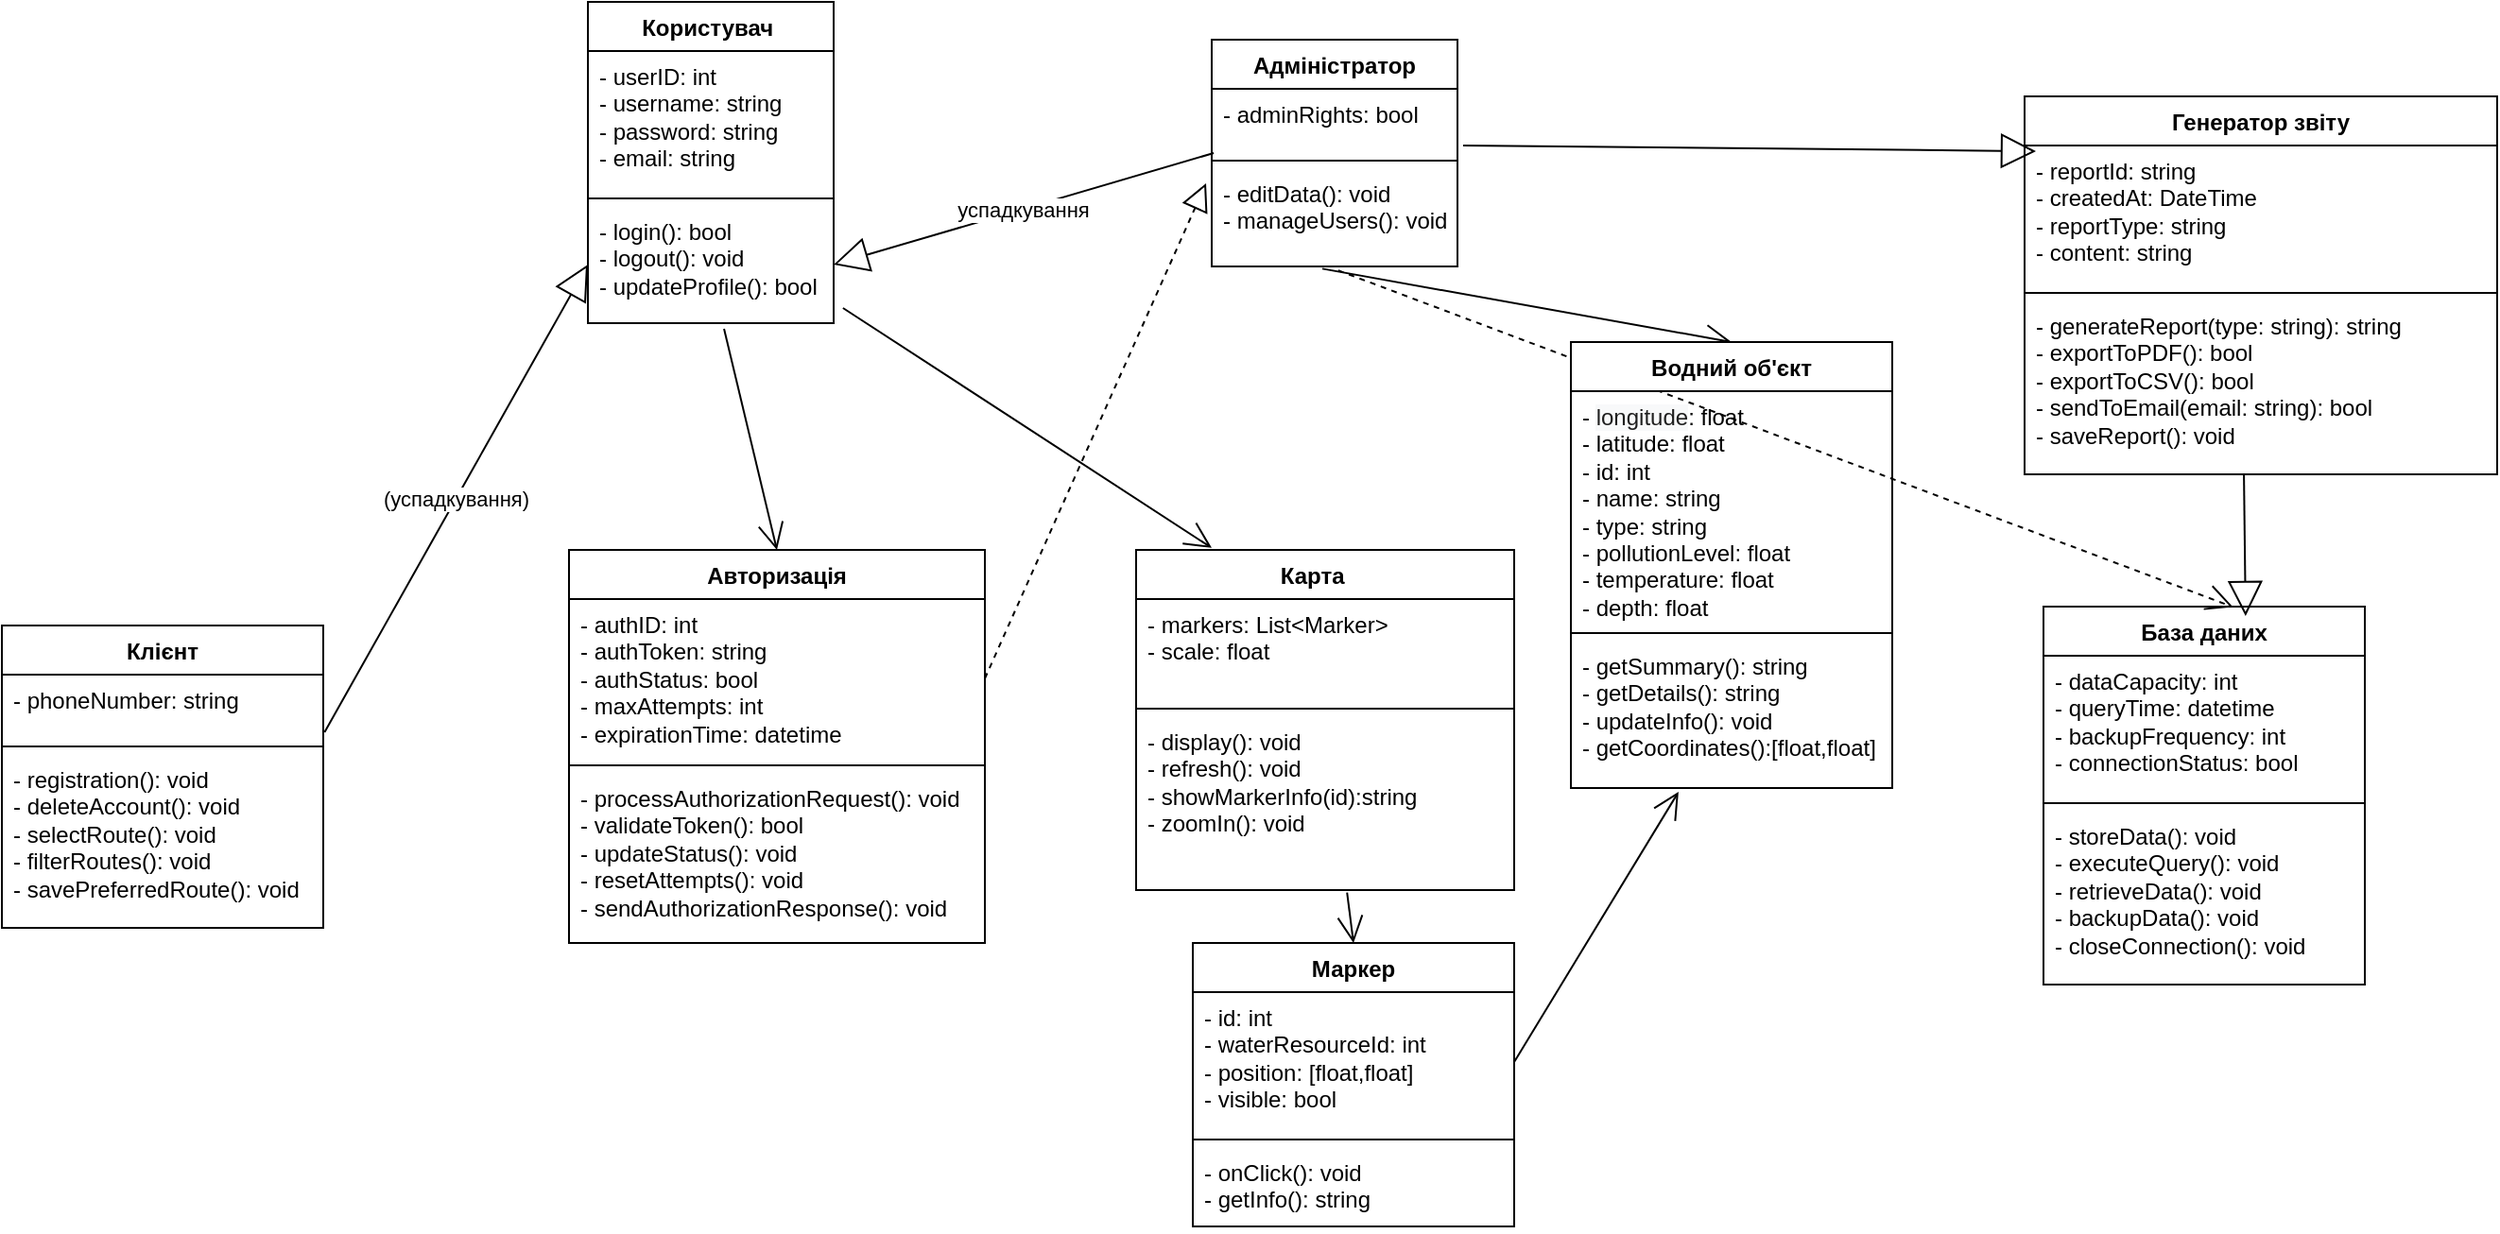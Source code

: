 <mxfile version="26.2.13" pages="8">
  <diagram id="293ek71YPE8-M_5cT4rd" name="Діаграма класів">
    <mxGraphModel grid="1" page="1" gridSize="10" guides="1" tooltips="1" connect="1" arrows="1" fold="1" pageScale="1" pageWidth="1169" pageHeight="827" math="0" shadow="0">
      <root>
        <mxCell id="0" />
        <mxCell id="1" parent="0" />
        <mxCell id="65hNuTu4E9DAibyKRNxj-1" value="Клієнт" style="swimlane;fontStyle=1;align=center;verticalAlign=top;childLayout=stackLayout;horizontal=1;startSize=26;horizontalStack=0;resizeParent=1;resizeParentMax=0;resizeLast=0;collapsible=1;marginBottom=0;whiteSpace=wrap;html=1;" vertex="1" parent="1">
          <mxGeometry x="130" y="370" width="170" height="160" as="geometry">
            <mxRectangle x="120" y="50" width="100" height="30" as="alternateBounds" />
          </mxGeometry>
        </mxCell>
        <mxCell id="65hNuTu4E9DAibyKRNxj-2" value="&lt;div&gt;&lt;span style=&quot;background-color: transparent; color: light-dark(rgb(0, 0, 0), rgb(255, 255, 255));&quot;&gt;- phoneNumber: string&amp;nbsp;&lt;/span&gt;&lt;/div&gt;" style="text;strokeColor=none;fillColor=none;align=left;verticalAlign=top;spacingLeft=4;spacingRight=4;overflow=hidden;rotatable=0;points=[[0,0.5],[1,0.5]];portConstraint=eastwest;whiteSpace=wrap;html=1;" vertex="1" parent="65hNuTu4E9DAibyKRNxj-1">
          <mxGeometry y="26" width="170" height="34" as="geometry" />
        </mxCell>
        <mxCell id="65hNuTu4E9DAibyKRNxj-3" value="" style="line;strokeWidth=1;fillColor=none;align=left;verticalAlign=middle;spacingTop=-1;spacingLeft=3;spacingRight=3;rotatable=0;labelPosition=right;points=[];portConstraint=eastwest;strokeColor=inherit;" vertex="1" parent="65hNuTu4E9DAibyKRNxj-1">
          <mxGeometry y="60" width="170" height="8" as="geometry" />
        </mxCell>
        <mxCell id="65hNuTu4E9DAibyKRNxj-4" value="&lt;div&gt;- registration(): void&lt;/div&gt;&lt;div&gt;&lt;span style=&quot;background-color: transparent; color: light-dark(rgb(0, 0, 0), rgb(255, 255, 255));&quot;&gt;- deleteAccount(): void&lt;/span&gt;&lt;/div&gt;&lt;div&gt;- selectRoute(): void&lt;/div&gt;&lt;div&gt;- filterRoutes(): void&lt;/div&gt;&lt;div&gt;- savePreferredRoute(): void&lt;/div&gt;" style="text;strokeColor=none;fillColor=none;align=left;verticalAlign=top;spacingLeft=4;spacingRight=4;overflow=hidden;rotatable=0;points=[[0,0.5],[1,0.5]];portConstraint=eastwest;whiteSpace=wrap;html=1;" vertex="1" parent="65hNuTu4E9DAibyKRNxj-1">
          <mxGeometry y="68" width="170" height="92" as="geometry" />
        </mxCell>
        <mxCell id="65hNuTu4E9DAibyKRNxj-9" value="&lt;span style=&quot;text-align: left;&quot;&gt;Карта&amp;nbsp; &amp;nbsp;&amp;nbsp;&lt;/span&gt;" style="swimlane;fontStyle=1;align=center;verticalAlign=top;childLayout=stackLayout;horizontal=1;startSize=26;horizontalStack=0;resizeParent=1;resizeParentMax=0;resizeLast=0;collapsible=1;marginBottom=0;whiteSpace=wrap;html=1;" vertex="1" parent="1">
          <mxGeometry x="730" y="330" width="200" height="180" as="geometry" />
        </mxCell>
        <mxCell id="65hNuTu4E9DAibyKRNxj-10" value="- markers: List&amp;lt;Marker&amp;gt;&lt;div&gt;- scale: float&amp;nbsp;&lt;/div&gt;" style="text;strokeColor=none;fillColor=none;align=left;verticalAlign=top;spacingLeft=4;spacingRight=4;overflow=hidden;rotatable=0;points=[[0,0.5],[1,0.5]];portConstraint=eastwest;whiteSpace=wrap;html=1;" vertex="1" parent="65hNuTu4E9DAibyKRNxj-9">
          <mxGeometry y="26" width="200" height="54" as="geometry" />
        </mxCell>
        <mxCell id="65hNuTu4E9DAibyKRNxj-11" value="" style="line;strokeWidth=1;fillColor=none;align=left;verticalAlign=middle;spacingTop=-1;spacingLeft=3;spacingRight=3;rotatable=0;labelPosition=right;points=[];portConstraint=eastwest;strokeColor=inherit;" vertex="1" parent="65hNuTu4E9DAibyKRNxj-9">
          <mxGeometry y="80" width="200" height="8" as="geometry" />
        </mxCell>
        <mxCell id="65hNuTu4E9DAibyKRNxj-12" value="- display(): void&amp;nbsp; &amp;nbsp; &amp;nbsp; &amp;nbsp;&lt;br style=&quot;padding: 0px; margin: 0px;&quot;&gt;- refresh(): void&amp;nbsp; &amp;nbsp; &amp;nbsp; &amp;nbsp;&lt;br style=&quot;padding: 0px; margin: 0px;&quot;&gt;- showMarkerInfo(id):string&lt;br style=&quot;padding: 0px; margin: 0px;&quot;&gt;- zoomIn(): void&amp;nbsp;" style="text;strokeColor=none;fillColor=none;align=left;verticalAlign=top;spacingLeft=4;spacingRight=4;overflow=hidden;rotatable=0;points=[[0,0.5],[1,0.5]];portConstraint=eastwest;whiteSpace=wrap;html=1;" vertex="1" parent="65hNuTu4E9DAibyKRNxj-9">
          <mxGeometry y="88" width="200" height="92" as="geometry" />
        </mxCell>
        <mxCell id="1_yibrZAErBl6fD4HhNc-1" value="Авторизація" style="swimlane;fontStyle=1;align=center;verticalAlign=top;childLayout=stackLayout;horizontal=1;startSize=26;horizontalStack=0;resizeParent=1;resizeParentMax=0;resizeLast=0;collapsible=1;marginBottom=0;whiteSpace=wrap;html=1;" vertex="1" parent="1">
          <mxGeometry x="430" y="330" width="220" height="208" as="geometry" />
        </mxCell>
        <mxCell id="1_yibrZAErBl6fD4HhNc-2" value="-&amp;nbsp;authID: int&lt;div&gt;-&amp;nbsp;authToken: string&amp;nbsp;&lt;/div&gt;&lt;div&gt;-&amp;nbsp;authStatus: bool&lt;/div&gt;&lt;div&gt;-&amp;nbsp;maxAttempts: int&lt;/div&gt;&lt;div&gt;-&amp;nbsp;expirationTime: datetime&lt;/div&gt;&lt;div&gt;&lt;br&gt;&lt;/div&gt;" style="text;strokeColor=none;fillColor=none;align=left;verticalAlign=top;spacingLeft=4;spacingRight=4;overflow=hidden;rotatable=0;points=[[0,0.5],[1,0.5]];portConstraint=eastwest;whiteSpace=wrap;html=1;" vertex="1" parent="1_yibrZAErBl6fD4HhNc-1">
          <mxGeometry y="26" width="220" height="84" as="geometry" />
        </mxCell>
        <mxCell id="1_yibrZAErBl6fD4HhNc-3" value="" style="line;strokeWidth=1;fillColor=none;align=left;verticalAlign=middle;spacingTop=-1;spacingLeft=3;spacingRight=3;rotatable=0;labelPosition=right;points=[];portConstraint=eastwest;strokeColor=inherit;" vertex="1" parent="1_yibrZAErBl6fD4HhNc-1">
          <mxGeometry y="110" width="220" height="8" as="geometry" />
        </mxCell>
        <mxCell id="1_yibrZAErBl6fD4HhNc-4" value="-&amp;nbsp;processAuthorizationRequest(): void&lt;div&gt;-&amp;nbsp;validateToken(): bool&lt;/div&gt;&lt;div&gt;-&amp;nbsp;updateStatus(): void&lt;/div&gt;&lt;div&gt;-&amp;nbsp;resetAttempts(): void&lt;/div&gt;&lt;div&gt;-&amp;nbsp;sendAuthorizationResponse(): void&lt;/div&gt;&lt;div&gt;&lt;br&gt;&lt;/div&gt;" style="text;strokeColor=none;fillColor=none;align=left;verticalAlign=top;spacingLeft=4;spacingRight=4;overflow=hidden;rotatable=0;points=[[0,0.5],[1,0.5]];portConstraint=eastwest;whiteSpace=wrap;html=1;" vertex="1" parent="1_yibrZAErBl6fD4HhNc-1">
          <mxGeometry y="118" width="220" height="90" as="geometry" />
        </mxCell>
        <mxCell id="1_yibrZAErBl6fD4HhNc-13" value="&lt;span style=&quot;text-align: left;&quot;&gt;Адміністратор&lt;/span&gt;" style="swimlane;fontStyle=1;align=center;verticalAlign=top;childLayout=stackLayout;horizontal=1;startSize=26;horizontalStack=0;resizeParent=1;resizeParentMax=0;resizeLast=0;collapsible=1;marginBottom=0;whiteSpace=wrap;html=1;" vertex="1" parent="1">
          <mxGeometry x="770" y="60" width="130" height="120" as="geometry" />
        </mxCell>
        <mxCell id="1_yibrZAErBl6fD4HhNc-14" value="- adminRights: bool&amp;nbsp;&lt;div&gt;&lt;br&gt;&lt;/div&gt;" style="text;strokeColor=none;fillColor=none;align=left;verticalAlign=top;spacingLeft=4;spacingRight=4;overflow=hidden;rotatable=0;points=[[0,0.5],[1,0.5]];portConstraint=eastwest;whiteSpace=wrap;html=1;" vertex="1" parent="1_yibrZAErBl6fD4HhNc-13">
          <mxGeometry y="26" width="130" height="34" as="geometry" />
        </mxCell>
        <mxCell id="1_yibrZAErBl6fD4HhNc-15" value="" style="line;strokeWidth=1;fillColor=none;align=left;verticalAlign=middle;spacingTop=-1;spacingLeft=3;spacingRight=3;rotatable=0;labelPosition=right;points=[];portConstraint=eastwest;strokeColor=inherit;" vertex="1" parent="1_yibrZAErBl6fD4HhNc-13">
          <mxGeometry y="60" width="130" height="8" as="geometry" />
        </mxCell>
        <mxCell id="1_yibrZAErBl6fD4HhNc-16" value="- editData(): void&lt;div&gt;-&amp;nbsp;&lt;span style=&quot;background-color: transparent; color: light-dark(rgb(0, 0, 0), rgb(255, 255, 255));&quot;&gt;manageUsers(): void&lt;/span&gt;&lt;/div&gt;" style="text;strokeColor=none;fillColor=none;align=left;verticalAlign=top;spacingLeft=4;spacingRight=4;overflow=hidden;rotatable=0;points=[[0,0.5],[1,0.5]];portConstraint=eastwest;whiteSpace=wrap;html=1;" vertex="1" parent="1_yibrZAErBl6fD4HhNc-13">
          <mxGeometry y="68" width="130" height="52" as="geometry" />
        </mxCell>
        <mxCell id="1_yibrZAErBl6fD4HhNc-17" value="База даних" style="swimlane;fontStyle=1;align=center;verticalAlign=top;childLayout=stackLayout;horizontal=1;startSize=26;horizontalStack=0;resizeParent=1;resizeParentMax=0;resizeLast=0;collapsible=1;marginBottom=0;whiteSpace=wrap;html=1;" vertex="1" parent="1">
          <mxGeometry x="1210" y="360" width="170" height="200" as="geometry" />
        </mxCell>
        <mxCell id="1_yibrZAErBl6fD4HhNc-18" value="-&amp;nbsp;dataCapacity: int&lt;div&gt;-&amp;nbsp;queryTime: datetime&lt;/div&gt;&lt;div&gt;-&amp;nbsp;backupFrequency: int&lt;/div&gt;&lt;div&gt;-&amp;nbsp;connectionStatus: bool&lt;/div&gt;" style="text;strokeColor=none;fillColor=none;align=left;verticalAlign=top;spacingLeft=4;spacingRight=4;overflow=hidden;rotatable=0;points=[[0,0.5],[1,0.5]];portConstraint=eastwest;whiteSpace=wrap;html=1;" vertex="1" parent="1_yibrZAErBl6fD4HhNc-17">
          <mxGeometry y="26" width="170" height="74" as="geometry" />
        </mxCell>
        <mxCell id="1_yibrZAErBl6fD4HhNc-19" value="" style="line;strokeWidth=1;fillColor=none;align=left;verticalAlign=middle;spacingTop=-1;spacingLeft=3;spacingRight=3;rotatable=0;labelPosition=right;points=[];portConstraint=eastwest;strokeColor=inherit;" vertex="1" parent="1_yibrZAErBl6fD4HhNc-17">
          <mxGeometry y="100" width="170" height="8" as="geometry" />
        </mxCell>
        <mxCell id="1_yibrZAErBl6fD4HhNc-20" value="-&amp;nbsp;storeData(): void&lt;div&gt;-&amp;nbsp;executeQuery(): void&lt;/div&gt;&lt;div&gt;-&amp;nbsp;retrieveData(): void&lt;/div&gt;&lt;div&gt;-&amp;nbsp;backupData(): void&lt;/div&gt;&lt;div&gt;-&amp;nbsp;closeConnection(): void&lt;/div&gt;" style="text;strokeColor=none;fillColor=none;align=left;verticalAlign=top;spacingLeft=4;spacingRight=4;overflow=hidden;rotatable=0;points=[[0,0.5],[1,0.5]];portConstraint=eastwest;whiteSpace=wrap;html=1;" vertex="1" parent="1_yibrZAErBl6fD4HhNc-17">
          <mxGeometry y="108" width="170" height="92" as="geometry" />
        </mxCell>
        <mxCell id="1_yibrZAErBl6fD4HhNc-33" value="Користувач&amp;nbsp;" style="swimlane;fontStyle=1;align=center;verticalAlign=top;childLayout=stackLayout;horizontal=1;startSize=26;horizontalStack=0;resizeParent=1;resizeParentMax=0;resizeLast=0;collapsible=1;marginBottom=0;whiteSpace=wrap;html=1;" vertex="1" parent="1">
          <mxGeometry x="440" y="40" width="130" height="170" as="geometry" />
        </mxCell>
        <mxCell id="1_yibrZAErBl6fD4HhNc-34" value="- userID: int&lt;div&gt;-&amp;nbsp;username: string&lt;/div&gt;&lt;div&gt;-&amp;nbsp;password: string&lt;/div&gt;&lt;div&gt;-&amp;nbsp;email: string&lt;br&gt;&lt;br&gt;&lt;/div&gt;" style="text;strokeColor=none;fillColor=none;align=left;verticalAlign=top;spacingLeft=4;spacingRight=4;overflow=hidden;rotatable=0;points=[[0,0.5],[1,0.5]];portConstraint=eastwest;whiteSpace=wrap;html=1;" vertex="1" parent="1_yibrZAErBl6fD4HhNc-33">
          <mxGeometry y="26" width="130" height="74" as="geometry" />
        </mxCell>
        <mxCell id="1_yibrZAErBl6fD4HhNc-35" value="" style="line;strokeWidth=1;fillColor=none;align=left;verticalAlign=middle;spacingTop=-1;spacingLeft=3;spacingRight=3;rotatable=0;labelPosition=right;points=[];portConstraint=eastwest;strokeColor=inherit;" vertex="1" parent="1_yibrZAErBl6fD4HhNc-33">
          <mxGeometry y="100" width="130" height="8" as="geometry" />
        </mxCell>
        <mxCell id="1_yibrZAErBl6fD4HhNc-36" value="- login(): bool&lt;div&gt;- logout(): void&lt;/div&gt;&lt;div&gt;-&amp;nbsp;updateProfile(): bool&lt;/div&gt;" style="text;strokeColor=none;fillColor=none;align=left;verticalAlign=top;spacingLeft=4;spacingRight=4;overflow=hidden;rotatable=0;points=[[0,0.5],[1,0.5]];portConstraint=eastwest;whiteSpace=wrap;html=1;" vertex="1" parent="1_yibrZAErBl6fD4HhNc-33">
          <mxGeometry y="108" width="130" height="62" as="geometry" />
        </mxCell>
        <mxCell id="1_yibrZAErBl6fD4HhNc-37" value="(успадкування)" style="endArrow=block;endSize=16;endFill=0;html=1;rounded=0;entryX=0;entryY=0.5;entryDx=0;entryDy=0;exitX=1.004;exitY=0.896;exitDx=0;exitDy=0;exitPerimeter=0;" edge="1" parent="1" source="65hNuTu4E9DAibyKRNxj-2" target="1_yibrZAErBl6fD4HhNc-36">
          <mxGeometry width="160" relative="1" as="geometry">
            <mxPoint x="500" y="350" as="sourcePoint" />
            <mxPoint x="660" y="350" as="targetPoint" />
          </mxGeometry>
        </mxCell>
        <mxCell id="1_yibrZAErBl6fD4HhNc-38" value="успадкування" style="endArrow=block;endSize=16;endFill=0;html=1;rounded=0;exitX=0.008;exitY=1;exitDx=0;exitDy=0;entryX=1;entryY=0.5;entryDx=0;entryDy=0;exitPerimeter=0;" edge="1" parent="1" source="1_yibrZAErBl6fD4HhNc-14" target="1_yibrZAErBl6fD4HhNc-36">
          <mxGeometry width="160" relative="1" as="geometry">
            <mxPoint x="270" y="330" as="sourcePoint" />
            <mxPoint x="410" y="250" as="targetPoint" />
          </mxGeometry>
        </mxCell>
        <mxCell id="1_yibrZAErBl6fD4HhNc-39" value="" style="endArrow=block;endSize=16;endFill=0;html=1;rounded=0;exitX=1.023;exitY=0.882;exitDx=0;exitDy=0;entryX=0.024;entryY=0.041;entryDx=0;entryDy=0;entryPerimeter=0;exitPerimeter=0;" edge="1" parent="1" source="1_yibrZAErBl6fD4HhNc-14" target="xL86yDOGl4xjaq-X_y6b-3">
          <mxGeometry width="160" relative="1" as="geometry">
            <mxPoint x="1170" y="308" as="sourcePoint" />
            <mxPoint x="1189.02" y="138" as="targetPoint" />
            <Array as="points" />
          </mxGeometry>
        </mxCell>
        <mxCell id="1_yibrZAErBl6fD4HhNc-43" value="" style="endArrow=open;endFill=1;endSize=12;html=1;rounded=0;entryX=0.2;entryY=-0.006;entryDx=0;entryDy=0;entryPerimeter=0;exitX=1.038;exitY=0.871;exitDx=0;exitDy=0;exitPerimeter=0;" edge="1" parent="1" source="1_yibrZAErBl6fD4HhNc-36" target="65hNuTu4E9DAibyKRNxj-9">
          <mxGeometry width="160" relative="1" as="geometry">
            <mxPoint x="790" y="450" as="sourcePoint" />
            <mxPoint x="800" y="630" as="targetPoint" />
          </mxGeometry>
        </mxCell>
        <mxCell id="1_yibrZAErBl6fD4HhNc-46" value="" style="endArrow=open;endFill=1;endSize=12;html=1;rounded=0;exitX=1;exitY=0.5;exitDx=0;exitDy=0;entryX=0.335;entryY=1.026;entryDx=0;entryDy=0;entryPerimeter=0;" edge="1" parent="1" source="xL86yDOGl4xjaq-X_y6b-8" target="1_yibrZAErBl6fD4HhNc-8">
          <mxGeometry width="160" relative="1" as="geometry">
            <mxPoint x="790" y="510" as="sourcePoint" />
            <mxPoint x="1040" y="670" as="targetPoint" />
          </mxGeometry>
        </mxCell>
        <mxCell id="1_yibrZAErBl6fD4HhNc-53" value="" style="endArrow=open;endSize=12;dashed=1;html=1;rounded=0;exitX=0.515;exitY=1.041;exitDx=0;exitDy=0;exitPerimeter=0;entryX=0.59;entryY=0.001;entryDx=0;entryDy=0;entryPerimeter=0;" edge="1" parent="1" source="1_yibrZAErBl6fD4HhNc-16" target="1_yibrZAErBl6fD4HhNc-17">
          <mxGeometry width="160" relative="1" as="geometry">
            <mxPoint x="1055" y="463" as="sourcePoint" />
            <mxPoint x="1457" y="817" as="targetPoint" />
          </mxGeometry>
        </mxCell>
        <mxCell id="1_yibrZAErBl6fD4HhNc-60" value="" style="endArrow=open;endFill=1;endSize=12;html=1;rounded=0;entryX=0.5;entryY=0;entryDx=0;entryDy=0;exitX=0.558;exitY=1.014;exitDx=0;exitDy=0;exitPerimeter=0;" edge="1" parent="1" source="65hNuTu4E9DAibyKRNxj-12" target="xL86yDOGl4xjaq-X_y6b-7">
          <mxGeometry width="160" relative="1" as="geometry">
            <mxPoint x="740" y="480" as="sourcePoint" />
            <mxPoint x="865" y="580" as="targetPoint" />
          </mxGeometry>
        </mxCell>
        <mxCell id="1_yibrZAErBl6fD4HhNc-61" value="" style="endArrow=block;dashed=1;endFill=0;endSize=12;html=1;rounded=0;exitX=1;exitY=0.5;exitDx=0;exitDy=0;entryX=-0.023;entryY=0.154;entryDx=0;entryDy=0;entryPerimeter=0;" edge="1" parent="1" source="1_yibrZAErBl6fD4HhNc-2" target="1_yibrZAErBl6fD4HhNc-16">
          <mxGeometry width="160" relative="1" as="geometry">
            <mxPoint x="740" y="480" as="sourcePoint" />
            <mxPoint x="900" y="480" as="targetPoint" />
          </mxGeometry>
        </mxCell>
        <mxCell id="xL86yDOGl4xjaq-X_y6b-2" value="&lt;div style=&quot;text-align: left;&quot;&gt;&lt;span style=&quot;background-color: transparent; color: light-dark(rgb(0, 0, 0), rgb(255, 255, 255));&quot;&gt;Генератор звіту&lt;/span&gt;&lt;/div&gt;" style="swimlane;fontStyle=1;align=center;verticalAlign=top;childLayout=stackLayout;horizontal=1;startSize=26;horizontalStack=0;resizeParent=1;resizeParentMax=0;resizeLast=0;collapsible=1;marginBottom=0;whiteSpace=wrap;html=1;" vertex="1" parent="1">
          <mxGeometry x="1200" y="90" width="250" height="200" as="geometry" />
        </mxCell>
        <mxCell id="xL86yDOGl4xjaq-X_y6b-3" value="&lt;div&gt;- reportId: string&amp;nbsp; &amp;nbsp; &amp;nbsp; &amp;nbsp; &amp;nbsp;&amp;nbsp;&lt;/div&gt;&lt;div&gt;- createdAt: DateTime&amp;nbsp; &amp;nbsp;&amp;nbsp;&lt;br style=&quot;padding: 0px; margin: 0px;&quot;&gt;- reportType: string&amp;nbsp; &amp;nbsp; &amp;nbsp; &amp;nbsp;&lt;/div&gt;&lt;div&gt;- content: string&amp;nbsp;&lt;/div&gt;" style="text;strokeColor=none;fillColor=none;align=left;verticalAlign=top;spacingLeft=4;spacingRight=4;overflow=hidden;rotatable=0;points=[[0,0.5],[1,0.5]];portConstraint=eastwest;whiteSpace=wrap;html=1;" vertex="1" parent="xL86yDOGl4xjaq-X_y6b-2">
          <mxGeometry y="26" width="250" height="74" as="geometry" />
        </mxCell>
        <mxCell id="xL86yDOGl4xjaq-X_y6b-4" value="" style="line;strokeWidth=1;fillColor=none;align=left;verticalAlign=middle;spacingTop=-1;spacingLeft=3;spacingRight=3;rotatable=0;labelPosition=right;points=[];portConstraint=eastwest;strokeColor=inherit;" vertex="1" parent="xL86yDOGl4xjaq-X_y6b-2">
          <mxGeometry y="100" width="250" height="8" as="geometry" />
        </mxCell>
        <mxCell id="xL86yDOGl4xjaq-X_y6b-5" value="- generateReport(type: string): string&amp;nbsp;&lt;br style=&quot;padding: 0px; margin: 0px;&quot;&gt;- exportToPDF(): bool&amp;nbsp; &amp;nbsp; &amp;nbsp; &amp;nbsp; &amp;nbsp; &amp;nbsp; &amp;nbsp; &amp;nbsp; &amp;nbsp; &amp;nbsp;&lt;br style=&quot;padding: 0px; margin: 0px;&quot;&gt;- exportToCSV(): bool&amp;nbsp; &amp;nbsp; &amp;nbsp; &amp;nbsp; &amp;nbsp; &amp;nbsp; &amp;nbsp; &amp;nbsp; &amp;nbsp; &amp;nbsp;&lt;br style=&quot;padding: 0px; margin: 0px;&quot;&gt;- sendToEmail(email: string): bool&amp;nbsp; &amp;nbsp; &amp;nbsp;&amp;nbsp;&lt;br style=&quot;padding: 0px; margin: 0px;&quot;&gt;- saveReport(): void" style="text;strokeColor=none;fillColor=none;align=left;verticalAlign=top;spacingLeft=4;spacingRight=4;overflow=hidden;rotatable=0;points=[[0,0.5],[1,0.5]];portConstraint=eastwest;whiteSpace=wrap;html=1;" vertex="1" parent="xL86yDOGl4xjaq-X_y6b-2">
          <mxGeometry y="108" width="250" height="92" as="geometry" />
        </mxCell>
        <mxCell id="xL86yDOGl4xjaq-X_y6b-7" value="Маркер" style="swimlane;fontStyle=1;align=center;verticalAlign=top;childLayout=stackLayout;horizontal=1;startSize=26;horizontalStack=0;resizeParent=1;resizeParentMax=0;resizeLast=0;collapsible=1;marginBottom=0;whiteSpace=wrap;html=1;" vertex="1" parent="1">
          <mxGeometry x="760" y="538" width="170" height="150" as="geometry" />
        </mxCell>
        <mxCell id="xL86yDOGl4xjaq-X_y6b-8" value="- id: int&amp;nbsp; &amp;nbsp; &amp;nbsp; &amp;nbsp; &amp;nbsp; &amp;nbsp; &amp;nbsp;&amp;nbsp;&lt;br style=&quot;padding: 0px; margin: 0px;&quot;&gt;- waterResourceId: int&amp;nbsp;&lt;br style=&quot;padding: 0px; margin: 0px;&quot;&gt;- position: [float,float]&lt;br style=&quot;padding: 0px; margin: 0px;&quot;&gt;- visible: bool&amp;nbsp; &amp;nbsp; &amp;nbsp; &amp;nbsp;&amp;nbsp;" style="text;strokeColor=none;fillColor=none;align=left;verticalAlign=top;spacingLeft=4;spacingRight=4;overflow=hidden;rotatable=0;points=[[0,0.5],[1,0.5]];portConstraint=eastwest;whiteSpace=wrap;html=1;" vertex="1" parent="xL86yDOGl4xjaq-X_y6b-7">
          <mxGeometry y="26" width="170" height="74" as="geometry" />
        </mxCell>
        <mxCell id="xL86yDOGl4xjaq-X_y6b-9" value="" style="line;strokeWidth=1;fillColor=none;align=left;verticalAlign=middle;spacingTop=-1;spacingLeft=3;spacingRight=3;rotatable=0;labelPosition=right;points=[];portConstraint=eastwest;strokeColor=inherit;" vertex="1" parent="xL86yDOGl4xjaq-X_y6b-7">
          <mxGeometry y="100" width="170" height="8" as="geometry" />
        </mxCell>
        <mxCell id="xL86yDOGl4xjaq-X_y6b-10" value="- onClick(): void&amp;nbsp; &amp;nbsp; &amp;nbsp;&amp;nbsp;&lt;br style=&quot;padding: 0px; margin: 0px;&quot;&gt;- getInfo(): string" style="text;strokeColor=none;fillColor=none;align=left;verticalAlign=top;spacingLeft=4;spacingRight=4;overflow=hidden;rotatable=0;points=[[0,0.5],[1,0.5]];portConstraint=eastwest;whiteSpace=wrap;html=1;" vertex="1" parent="xL86yDOGl4xjaq-X_y6b-7">
          <mxGeometry y="108" width="170" height="42" as="geometry" />
        </mxCell>
        <mxCell id="xL86yDOGl4xjaq-X_y6b-12" value="" style="endArrow=open;endFill=1;endSize=12;html=1;rounded=0;entryX=0.5;entryY=0;entryDx=0;entryDy=0;exitX=0.554;exitY=1.048;exitDx=0;exitDy=0;exitPerimeter=0;" edge="1" parent="1" source="1_yibrZAErBl6fD4HhNc-36" target="1_yibrZAErBl6fD4HhNc-1">
          <mxGeometry width="160" relative="1" as="geometry">
            <mxPoint x="490" y="203" as="sourcePoint" />
            <mxPoint x="705" y="330" as="targetPoint" />
          </mxGeometry>
        </mxCell>
        <mxCell id="xL86yDOGl4xjaq-X_y6b-13" value="" style="endArrow=open;endFill=1;endSize=12;html=1;rounded=0;exitX=0.45;exitY=1.023;exitDx=0;exitDy=0;exitPerimeter=0;entryX=0.5;entryY=0;entryDx=0;entryDy=0;" edge="1" parent="1" source="1_yibrZAErBl6fD4HhNc-16" target="1_yibrZAErBl6fD4HhNc-5">
          <mxGeometry width="160" relative="1" as="geometry">
            <mxPoint x="829" y="181" as="sourcePoint" />
            <mxPoint x="1160" y="380" as="targetPoint" />
          </mxGeometry>
        </mxCell>
        <mxCell id="1_yibrZAErBl6fD4HhNc-5" value="Водний об&#39;єкт" style="swimlane;fontStyle=1;align=center;verticalAlign=top;childLayout=stackLayout;horizontal=1;startSize=26;horizontalStack=0;resizeParent=1;resizeParentMax=0;resizeLast=0;collapsible=1;marginBottom=0;whiteSpace=wrap;html=1;" vertex="1" parent="1">
          <mxGeometry x="960" y="220" width="170" height="236" as="geometry" />
        </mxCell>
        <mxCell id="1_yibrZAErBl6fD4HhNc-6" value="-&amp;nbsp;&lt;span style=&quot;white-space-collapse: preserve; color: rgb(31, 31, 31); font-family: Arial, sans-serif; background-color: rgb(248, 249, 250);&quot;&gt;longitude&lt;/span&gt;&lt;span style=&quot;background-color: transparent; color: light-dark(rgb(0, 0, 0), rgb(255, 255, 255));&quot;&gt;: float&lt;/span&gt;&lt;div&gt;&lt;div&gt;- latitude: float&lt;/div&gt;&lt;div&gt;&lt;div&gt;- id: int&amp;nbsp; &amp;nbsp; &amp;nbsp; &amp;nbsp; &amp;nbsp; &amp;nbsp; &amp;nbsp; &amp;nbsp;&lt;/div&gt;&lt;div&gt;- name: string&amp;nbsp; &amp;nbsp; &amp;nbsp; &amp;nbsp; &amp;nbsp;&lt;/div&gt;&lt;div&gt;- type: string&amp;nbsp; &amp;nbsp; &amp;nbsp; &amp;nbsp; &amp;nbsp; &amp;nbsp;&lt;/div&gt;&lt;div&gt;- pollutionLevel: float&amp;nbsp;&amp;nbsp;&lt;/div&gt;&lt;div&gt;- temperature: float&amp;nbsp; &amp;nbsp; &amp;nbsp;&lt;/div&gt;&lt;div&gt;- depth: float&amp;nbsp;&lt;br&gt;&lt;/div&gt;&lt;/div&gt;&lt;/div&gt;" style="text;strokeColor=none;fillColor=none;align=left;verticalAlign=top;spacingLeft=4;spacingRight=4;overflow=hidden;rotatable=0;points=[[0,0.5],[1,0.5]];portConstraint=eastwest;whiteSpace=wrap;html=1;" vertex="1" parent="1_yibrZAErBl6fD4HhNc-5">
          <mxGeometry y="26" width="170" height="124" as="geometry" />
        </mxCell>
        <mxCell id="1_yibrZAErBl6fD4HhNc-7" value="" style="line;strokeWidth=1;fillColor=none;align=left;verticalAlign=middle;spacingTop=-1;spacingLeft=3;spacingRight=3;rotatable=0;labelPosition=right;points=[];portConstraint=eastwest;strokeColor=inherit;" vertex="1" parent="1_yibrZAErBl6fD4HhNc-5">
          <mxGeometry y="150" width="170" height="8" as="geometry" />
        </mxCell>
        <mxCell id="1_yibrZAErBl6fD4HhNc-8" value="&lt;div&gt;&lt;span style=&quot;background-color: transparent; color: light-dark(rgb(0, 0, 0), rgb(255, 255, 255));&quot;&gt;- getSummary(): string&amp;nbsp; &amp;nbsp;&amp;nbsp;&lt;/span&gt;&lt;/div&gt;&lt;div&gt;- getDetails(): string&amp;nbsp; &amp;nbsp;&amp;nbsp;&lt;/div&gt;&lt;div&gt;- updateInfo(): void&amp;nbsp; &amp;nbsp; &amp;nbsp;&amp;nbsp;&lt;/div&gt;&lt;div&gt;- getCoordinates():[float,float]&lt;/div&gt;" style="text;strokeColor=none;fillColor=none;align=left;verticalAlign=top;spacingLeft=4;spacingRight=4;overflow=hidden;rotatable=0;points=[[0,0.5],[1,0.5]];portConstraint=eastwest;whiteSpace=wrap;html=1;" vertex="1" parent="1_yibrZAErBl6fD4HhNc-5">
          <mxGeometry y="158" width="170" height="78" as="geometry" />
        </mxCell>
        <mxCell id="xL86yDOGl4xjaq-X_y6b-14" value="" style="endArrow=block;endSize=16;endFill=0;html=1;rounded=0;entryX=0.629;entryY=0.025;entryDx=0;entryDy=0;entryPerimeter=0;exitX=-0.016;exitY=0.905;exitDx=0;exitDy=0;exitPerimeter=0;" edge="1" parent="1" target="1_yibrZAErBl6fD4HhNc-17">
          <mxGeometry width="160" relative="1" as="geometry">
            <mxPoint x="1316.04" y="290" as="sourcePoint" />
            <mxPoint x="1190" y="521.974" as="targetPoint" />
            <Array as="points" />
          </mxGeometry>
        </mxCell>
      </root>
    </mxGraphModel>
  </diagram>
  <diagram id="jzT6BARRgr1fVSijrn7n" name="Діаграма станів та переходів (для системи)">
    <mxGraphModel grid="1" page="1" gridSize="10" guides="1" tooltips="1" connect="1" arrows="1" fold="1" pageScale="1" pageWidth="1169" pageHeight="827" math="0" shadow="0">
      <root>
        <mxCell id="0" />
        <mxCell id="1" parent="0" />
        <mxCell id="lHtdP_zICOLpJXw_13DU-1" value="" style="ellipse;html=1;shape=startState;fillColor=#000000;strokeColor=#ff0000;" vertex="1" parent="1">
          <mxGeometry x="340" y="30" width="30" height="30" as="geometry" />
        </mxCell>
        <mxCell id="BCc9k25FKfAvoHtEmt9S-2" style="edgeStyle=orthogonalEdgeStyle;rounded=0;orthogonalLoop=1;jettySize=auto;html=1;exitX=0.5;exitY=1;exitDx=0;exitDy=0;entryX=0.5;entryY=0;entryDx=0;entryDy=0;" edge="1" parent="1" source="lHtdP_zICOLpJXw_13DU-1">
          <mxGeometry relative="1" as="geometry">
            <mxPoint x="355" y="140" as="sourcePoint" />
            <mxPoint x="355" y="200" as="targetPoint" />
          </mxGeometry>
        </mxCell>
        <mxCell id="BCc9k25FKfAvoHtEmt9S-4" style="edgeStyle=orthogonalEdgeStyle;rounded=0;orthogonalLoop=1;jettySize=auto;html=1;entryX=0.5;entryY=0;entryDx=0;entryDy=0;exitX=0.449;exitY=0.956;exitDx=0;exitDy=0;exitPerimeter=0;" edge="1" parent="1" source="-SpnCRtVbHGXHAVUWs6C-1" target="BCc9k25FKfAvoHtEmt9S-3">
          <mxGeometry relative="1" as="geometry">
            <mxPoint x="355" y="300" as="sourcePoint" />
          </mxGeometry>
        </mxCell>
        <mxCell id="BCc9k25FKfAvoHtEmt9S-6" style="edgeStyle=orthogonalEdgeStyle;rounded=0;orthogonalLoop=1;jettySize=auto;html=1;exitX=0.5;exitY=1;exitDx=0;exitDy=0;entryX=0.5;entryY=0;entryDx=0;entryDy=0;" edge="1" parent="1" source="BCc9k25FKfAvoHtEmt9S-3" target="BCc9k25FKfAvoHtEmt9S-5">
          <mxGeometry relative="1" as="geometry" />
        </mxCell>
        <mxCell id="WCHy5ODZxUzdYwfeVNA4-16" style="edgeStyle=orthogonalEdgeStyle;rounded=0;orthogonalLoop=1;jettySize=auto;html=1;exitX=0;exitY=0.5;exitDx=0;exitDy=0;entryX=0.5;entryY=0;entryDx=0;entryDy=0;" edge="1" parent="1" source="-SpnCRtVbHGXHAVUWs6C-1" target="ExAMVyRz3JCcFiozeb3F-7">
          <mxGeometry relative="1" as="geometry">
            <mxPoint x="-120" y="310" as="targetPoint" />
            <Array as="points">
              <mxPoint x="-190" y="245" />
              <mxPoint x="-190" y="310" />
              <mxPoint x="-189" y="310" />
            </Array>
            <mxPoint x="97.225" y="237.3" as="sourcePoint" />
          </mxGeometry>
        </mxCell>
        <mxCell id="BCc9k25FKfAvoHtEmt9S-3" value="&lt;p style=&quot;margin:0px;margin-top:4px;text-align:center;&quot;&gt;&lt;br style=&quot;padding: 0px; margin: 0px; text-align: left;&quot;&gt;&lt;span style=&quot;text-align: left;&quot;&gt;Авторизований_Користувач&lt;/span&gt;&lt;br style=&quot;padding: 0px; margin: 0px; text-align: left;&quot;&gt;&lt;span style=&quot;text-align: left;&quot;&gt;&amp;nbsp;entry / Завантажити дані користувача&lt;/span&gt;&lt;br style=&quot;padding: 0px; margin: 0px; text-align: left;&quot;&gt;&lt;span style=&quot;text-align: left;&quot;&gt;&amp;nbsp;exit&amp;nbsp; / Перехід до головної&lt;/span&gt;&lt;/p&gt;" style="verticalAlign=top;align=left;overflow=fill;html=1;whiteSpace=wrap;" vertex="1" parent="1">
          <mxGeometry x="171.25" y="360" width="367.5" height="70" as="geometry" />
        </mxCell>
        <mxCell id="BCc9k25FKfAvoHtEmt9S-8" style="edgeStyle=orthogonalEdgeStyle;rounded=0;orthogonalLoop=1;jettySize=auto;html=1;exitX=0.5;exitY=1;exitDx=0;exitDy=0;entryX=0.5;entryY=0;entryDx=0;entryDy=0;" edge="1" parent="1" source="BCc9k25FKfAvoHtEmt9S-5" target="BCc9k25FKfAvoHtEmt9S-7">
          <mxGeometry relative="1" as="geometry">
            <mxPoint x="370" y="610" as="sourcePoint" />
          </mxGeometry>
        </mxCell>
        <mxCell id="BCc9k25FKfAvoHtEmt9S-5" value="&lt;p style=&quot;margin:0px;margin-top:4px;text-align:center;&quot;&gt;&lt;span style=&quot;text-align: left;&quot;&gt;ГоловнаСторінка&lt;/span&gt;&lt;br style=&quot;padding: 0px; margin: 0px; text-align: left;&quot;&gt;&lt;span style=&quot;text-align: left;&quot;&gt;&amp;nbsp;entry / Відобразити інтерфейс з іменем користувача&lt;/span&gt;&lt;br style=&quot;padding: 0px; margin: 0px; text-align: left;&quot;&gt;&lt;span style=&quot;text-align: left;&quot;&gt;&amp;nbsp;do&amp;nbsp; &amp;nbsp; / Очікування взаємодії&lt;/span&gt;&lt;br style=&quot;padding: 0px; margin: 0px; text-align: left;&quot;&gt;&lt;span style=&quot;text-align: left;&quot;&gt;&amp;nbsp;exit&amp;nbsp; / Вибір &quot;Переглянути карту&quot;&lt;/span&gt;&lt;/p&gt;" style="verticalAlign=top;align=left;overflow=fill;html=1;whiteSpace=wrap;" vertex="1" parent="1">
          <mxGeometry x="165" y="500" width="380" height="90" as="geometry" />
        </mxCell>
        <mxCell id="BCc9k25FKfAvoHtEmt9S-11" style="edgeStyle=orthogonalEdgeStyle;rounded=0;orthogonalLoop=1;jettySize=auto;html=1;exitX=0.5;exitY=1;exitDx=0;exitDy=0;entryX=0.5;entryY=0;entryDx=0;entryDy=0;" edge="1" parent="1" source="BCc9k25FKfAvoHtEmt9S-7" target="BCc9k25FKfAvoHtEmt9S-10">
          <mxGeometry relative="1" as="geometry" />
        </mxCell>
        <mxCell id="BCc9k25FKfAvoHtEmt9S-7" value="&lt;p style=&quot;margin:0px;margin-top:4px;text-align:center;&quot;&gt;&lt;span style=&quot;text-align: left;&quot;&gt;КартаВоднихРесурсів&lt;/span&gt;&lt;br style=&quot;padding: 0px; margin: 0px; text-align: left;&quot;&gt;&lt;span style=&quot;text-align: left;&quot;&gt;&amp;nbsp;entry / Завантажити повну карту з усіма маркерами&lt;/span&gt;&lt;br style=&quot;padding: 0px; margin: 0px; text-align: left;&quot;&gt;&lt;span style=&quot;text-align: left;&quot;&gt;&amp;nbsp;do&amp;nbsp; &amp;nbsp; / Відображення об&#39;єктів з детальними даними&lt;/span&gt;&lt;br style=&quot;padding: 0px; margin: 0px; text-align: left;&quot;&gt;&lt;span style=&quot;text-align: left;&quot;&gt;&amp;nbsp;exit&amp;nbsp; / Вибір об&#39;єкта&lt;/span&gt;&lt;/p&gt;" style="verticalAlign=top;align=left;overflow=fill;html=1;whiteSpace=wrap;" vertex="1" parent="1">
          <mxGeometry x="90" y="690" width="530" height="100" as="geometry" />
        </mxCell>
        <mxCell id="BCc9k25FKfAvoHtEmt9S-12" style="edgeStyle=orthogonalEdgeStyle;rounded=0;orthogonalLoop=1;jettySize=auto;html=1;exitX=0.5;exitY=1;exitDx=0;exitDy=0;entryX=0.5;entryY=0;entryDx=0;entryDy=0;" edge="1" parent="1" source="BCc9k25FKfAvoHtEmt9S-10">
          <mxGeometry relative="1" as="geometry">
            <mxPoint x="355" y="1060" as="targetPoint" />
          </mxGeometry>
        </mxCell>
        <mxCell id="BCc9k25FKfAvoHtEmt9S-13" value="" style="edgeStyle=orthogonalEdgeStyle;rounded=0;orthogonalLoop=1;jettySize=auto;html=1;" edge="1" parent="1" source="BCc9k25FKfAvoHtEmt9S-10">
          <mxGeometry relative="1" as="geometry">
            <mxPoint x="355" y="1060" as="targetPoint" />
          </mxGeometry>
        </mxCell>
        <mxCell id="BCc9k25FKfAvoHtEmt9S-10" value="&lt;p style=&quot;margin:0px;margin-top:4px;text-align:center;&quot;&gt;&lt;span style=&quot;text-align: left;&quot;&gt;ПереглядІнформаціїОб’єкта&lt;/span&gt;&lt;br style=&quot;padding: 0px; margin: 0px; text-align: left;&quot;&gt;&lt;span style=&quot;text-align: left;&quot;&gt;&amp;nbsp;entry / Завантажити повні дані про об&#39;єкт (вода, стан, сенсори)&lt;/span&gt;&lt;br style=&quot;padding: 0px; margin: 0px; text-align: left;&quot;&gt;&lt;span style=&quot;text-align: left;&quot;&gt;&amp;nbsp;do&amp;nbsp; &amp;nbsp; / Побудова графіків, таблиць, аналізу&lt;/span&gt;&lt;br style=&quot;padding: 0px; margin: 0px; text-align: left;&quot;&gt;&lt;span style=&quot;text-align: left;&quot;&gt;&amp;nbsp;exit&amp;nbsp; / Закрити або вибрати інший об’єкт&lt;/span&gt;&lt;/p&gt;" style="verticalAlign=top;align=left;overflow=fill;html=1;whiteSpace=wrap;" vertex="1" parent="1">
          <mxGeometry x="90" y="880" width="530" height="90" as="geometry" />
        </mxCell>
        <mxCell id="WCHy5ODZxUzdYwfeVNA4-13" value="" style="ellipse;html=1;shape=endState;fillColor=#000000;strokeColor=#ff0000;" vertex="1" parent="1">
          <mxGeometry x="340" y="1060" width="30" height="30" as="geometry" />
        </mxCell>
        <mxCell id="WCHy5ODZxUzdYwfeVNA4-29" value="Авторизація підтверджена()&amp;nbsp;" style="text;whiteSpace=wrap;html=1;" vertex="1" parent="1">
          <mxGeometry x="370" y="310" width="370" height="50" as="geometry" />
        </mxCell>
        <mxCell id="WCHy5ODZxUzdYwfeVNA4-30" value="Завантажити основну сторінку()" style="text;whiteSpace=wrap;html=1;" vertex="1" parent="1">
          <mxGeometry x="360" y="437.5" width="390" height="50" as="geometry" />
        </mxCell>
        <mxCell id="WCHy5ODZxUzdYwfeVNA4-31" value="Відображення карти()/відобразити катру з маркерами" style="text;whiteSpace=wrap;html=1;" vertex="1" parent="1">
          <mxGeometry x="360" y="610" width="350" height="50" as="geometry" />
        </mxCell>
        <mxCell id="WCHy5ODZxUzdYwfeVNA4-32" value="Дані про об&#39;єкт()/ передача розширених даних про об&#39;єкт" style="text;whiteSpace=wrap;html=1;" vertex="1" parent="1">
          <mxGeometry x="360" y="810" width="480" height="40" as="geometry" />
        </mxCell>
        <mxCell id="WCHy5ODZxUzdYwfeVNA4-33" value="Завершення відображення()" style="text;whiteSpace=wrap;html=1;" vertex="1" parent="1">
          <mxGeometry x="360" y="990" width="420" height="50" as="geometry" />
        </mxCell>
        <mxCell id="ExAMVyRz3JCcFiozeb3F-6" style="edgeStyle=orthogonalEdgeStyle;rounded=0;orthogonalLoop=1;jettySize=auto;html=1;exitX=0.5;exitY=1;exitDx=0;exitDy=0;entryX=0.5;entryY=0;entryDx=0;entryDy=0;" edge="1" parent="1" source="ExAMVyRz3JCcFiozeb3F-7" target="ExAMVyRz3JCcFiozeb3F-8">
          <mxGeometry relative="1" as="geometry" />
        </mxCell>
        <mxCell id="ExAMVyRz3JCcFiozeb3F-7" value="&lt;p style=&quot;margin:0px;margin-top:4px;text-align:center;&quot;&gt;&lt;span style=&quot;text-align: left;&quot;&gt;Неавторизований користувач&lt;/span&gt;&lt;br style=&quot;padding: 0px; margin: 0px; text-align: left;&quot;&gt;&lt;span style=&quot;text-align: left;&quot;&gt;&amp;nbsp;entry / Запустити гостьовий режим&lt;/span&gt;&lt;br style=&quot;padding: 0px; margin: 0px; text-align: left;&quot;&gt;&lt;span style=&quot;text-align: left;&quot;&gt;&amp;nbsp;exit&amp;nbsp; / Перехід до загального інтерфейсу&lt;/span&gt;&lt;/p&gt;" style="verticalAlign=top;align=left;overflow=fill;html=1;whiteSpace=wrap;" vertex="1" parent="1">
          <mxGeometry x="-372.75" y="317.5" width="367.5" height="70" as="geometry" />
        </mxCell>
        <mxCell id="ExAMVyRz3JCcFiozeb3F-14" style="edgeStyle=orthogonalEdgeStyle;rounded=0;orthogonalLoop=1;jettySize=auto;html=1;entryX=0.5;entryY=0;entryDx=0;entryDy=0;" edge="1" parent="1" source="ExAMVyRz3JCcFiozeb3F-8" target="ExAMVyRz3JCcFiozeb3F-9">
          <mxGeometry relative="1" as="geometry" />
        </mxCell>
        <mxCell id="ExAMVyRz3JCcFiozeb3F-8" value="&lt;p style=&quot;margin:0px;margin-top:4px;text-align:center;&quot;&gt;&lt;span style=&quot;text-align: left;&quot;&gt;Головна сторінка_Гість&lt;/span&gt;&lt;br style=&quot;padding: 0px; margin: 0px; text-align: left;&quot;&gt;&lt;span style=&quot;text-align: left;&quot;&gt;&amp;nbsp;entry / Завантажити публічну головну сторінку&lt;/span&gt;&lt;br style=&quot;padding: 0px; margin: 0px; text-align: left;&quot;&gt;&lt;span style=&quot;text-align: left;&quot;&gt;&amp;nbsp;do&amp;nbsp; &amp;nbsp; / Очікування взаємодії&lt;/span&gt;&lt;br style=&quot;padding: 0px; margin: 0px; text-align: left;&quot;&gt;&lt;span style=&quot;text-align: left;&quot;&gt;&amp;nbsp;exit&amp;nbsp; / Вибір &quot;Переглянути карту&quot;&lt;/span&gt;&lt;br style=&quot;padding: 0px; margin: 0px; text-align: left;&quot;&gt;&lt;/p&gt;" style="verticalAlign=top;align=left;overflow=fill;html=1;whiteSpace=wrap;" vertex="1" parent="1">
          <mxGeometry x="-379" y="450" width="380" height="90" as="geometry" />
        </mxCell>
        <mxCell id="ExAMVyRz3JCcFiozeb3F-16" style="edgeStyle=orthogonalEdgeStyle;rounded=0;orthogonalLoop=1;jettySize=auto;html=1;exitX=0.5;exitY=1;exitDx=0;exitDy=0;" edge="1" parent="1">
          <mxGeometry relative="1" as="geometry">
            <mxPoint x="-188" y="740" as="sourcePoint" />
            <mxPoint x="-198.923" y="820" as="targetPoint" />
            <Array as="points">
              <mxPoint x="-199" y="741" />
            </Array>
          </mxGeometry>
        </mxCell>
        <mxCell id="ExAMVyRz3JCcFiozeb3F-9" value="&lt;p style=&quot;margin:0px;margin-top:4px;text-align:center;&quot;&gt;&lt;span style=&quot;text-align: left;&quot;&gt;КартаВоднихРесурсів&lt;/span&gt;&lt;/p&gt;&lt;div style=&quot;text-align: center;&quot;&gt;&lt;span style=&quot;background-color: transparent; color: light-dark(rgb(0, 0, 0), rgb(255, 255, 255));&quot;&gt;&amp;nbsp;entry / Завантажити публічну карту з відкритими даними&lt;/span&gt;&lt;/div&gt;&lt;div style=&quot;text-align: center;&quot;&gt;&lt;span style=&quot;background-color: transparent; color: light-dark(rgb(0, 0, 0), rgb(255, 255, 255));&quot;&gt;&amp;nbsp;do&amp;nbsp; &amp;nbsp; / Відображення загального стану об&#39;єктів&lt;/span&gt;&lt;/div&gt;&lt;div style=&quot;text-align: center;&quot;&gt;&lt;span style=&quot;background-color: transparent; color: light-dark(rgb(0, 0, 0), rgb(255, 255, 255));&quot;&gt;&amp;nbsp;exit&amp;nbsp; / Вибір об&#39;єкта&lt;/span&gt;&lt;/div&gt;" style="verticalAlign=top;align=left;overflow=fill;html=1;whiteSpace=wrap;" vertex="1" parent="1">
          <mxGeometry x="-400" y="640" width="420" height="100" as="geometry" />
        </mxCell>
        <mxCell id="ExAMVyRz3JCcFiozeb3F-17" style="edgeStyle=orthogonalEdgeStyle;rounded=0;orthogonalLoop=1;jettySize=auto;html=1;entryX=0;entryY=0.5;entryDx=0;entryDy=0;" edge="1" parent="1" source="ExAMVyRz3JCcFiozeb3F-10" target="WCHy5ODZxUzdYwfeVNA4-13">
          <mxGeometry relative="1" as="geometry">
            <Array as="points">
              <mxPoint x="-197" y="1075" />
            </Array>
          </mxGeometry>
        </mxCell>
        <mxCell id="ExAMVyRz3JCcFiozeb3F-10" value="&lt;p style=&quot;margin:0px;margin-top:4px;text-align:center;&quot;&gt;&lt;span style=&quot;text-align: left;&quot;&gt;Перегляд обмеженої інформації&lt;/span&gt;&lt;br style=&quot;padding: 0px; margin: 0px; text-align: left;&quot;&gt;&lt;span style=&quot;text-align: left;&quot;&gt;&amp;nbsp;entry / Завантажити базову інформацію (назва, стан)&lt;/span&gt;&lt;br style=&quot;padding: 0px; margin: 0px; text-align: left;&quot;&gt;&lt;span style=&quot;text-align: left;&quot;&gt;&amp;nbsp;do&amp;nbsp; &amp;nbsp; / Показати публічні відомості&lt;/span&gt;&lt;br style=&quot;padding: 0px; margin: 0px; text-align: left;&quot;&gt;&lt;span style=&quot;text-align: left;&quot;&gt;&amp;nbsp;exit&amp;nbsp; / Закрити або вибрати інший об&#39;єкт&lt;/span&gt;&lt;/p&gt;" style="verticalAlign=top;align=left;overflow=fill;html=1;whiteSpace=wrap;" vertex="1" parent="1">
          <mxGeometry x="-399" y="820" width="404" height="90" as="geometry" />
        </mxCell>
        <mxCell id="ExAMVyRz3JCcFiozeb3F-18" value="Авторизація не підтверджена()&amp;nbsp;" style="text;whiteSpace=wrap;html=1;" vertex="1" parent="1">
          <mxGeometry x="-110" y="200" width="370" height="50" as="geometry" />
        </mxCell>
        <mxCell id="ExAMVyRz3JCcFiozeb3F-19" value="Завантажити сторінку для гостей()" style="text;whiteSpace=wrap;html=1;" vertex="1" parent="1">
          <mxGeometry x="-180" y="389" width="390" height="50" as="geometry" />
        </mxCell>
        <mxCell id="ExAMVyRz3JCcFiozeb3F-20" value="Відображення карти()/відобразити катру з маркерами" style="text;whiteSpace=wrap;html=1;" vertex="1" parent="1">
          <mxGeometry x="-180" y="560" width="350" height="50" as="geometry" />
        </mxCell>
        <mxCell id="ExAMVyRz3JCcFiozeb3F-21" value="Дані про об&#39;єкт()/ передача загальних даних про об&#39;єкт" style="text;whiteSpace=wrap;html=1;" vertex="1" parent="1">
          <mxGeometry x="-186.25" y="760" width="266.25" height="40" as="geometry" />
        </mxCell>
        <mxCell id="ExAMVyRz3JCcFiozeb3F-23" value="Завершення відображення()" style="text;whiteSpace=wrap;html=1;" vertex="1" parent="1">
          <mxGeometry x="-180" y="1030" width="420" height="50" as="geometry" />
        </mxCell>
        <mxCell id="-SpnCRtVbHGXHAVUWs6C-1" value="" style="verticalLabelPosition=bottom;verticalAlign=top;html=1;shape=hexagon;perimeter=hexagonPerimeter2;arcSize=6;size=0.27;" vertex="1" parent="1">
          <mxGeometry x="190" y="200" width="370" height="90" as="geometry" />
        </mxCell>
        <mxCell id="-SpnCRtVbHGXHAVUWs6C-2" value="&#xa;Перевірка сесії&#xa; entry / Перевірити статус авторизації&#xa; do    / Надіслати запит до сервера&#xa; exit  / Отримати статус: авторизований або ні" style="text;whiteSpace=wrap;align=center;" vertex="1" parent="1">
          <mxGeometry x="250" y="190" width="265" height="40" as="geometry" />
        </mxCell>
        <mxCell id="-SpnCRtVbHGXHAVUWs6C-3" value="Ні" style="text;html=1;align=center;verticalAlign=middle;resizable=0;points=[];autosize=1;strokeColor=none;fillColor=none;" vertex="1" parent="1">
          <mxGeometry x="280" y="290" width="30" height="30" as="geometry" />
        </mxCell>
        <mxCell id="-SpnCRtVbHGXHAVUWs6C-4" value="Так" style="text;html=1;align=center;verticalAlign=middle;resizable=0;points=[];autosize=1;strokeColor=none;fillColor=none;" vertex="1" parent="1">
          <mxGeometry x="200" y="190" width="40" height="30" as="geometry" />
        </mxCell>
      </root>
    </mxGraphModel>
  </diagram>
  <diagram id="5hUGrMWfDWbG3s95UIt4" name="Діаграма станів та переходів (частинно)">
    <mxGraphModel grid="1" page="1" gridSize="10" guides="1" tooltips="1" connect="1" arrows="1" fold="1" pageScale="1" pageWidth="1169" pageHeight="827" math="0" shadow="0">
      <root>
        <mxCell id="0" />
        <mxCell id="1" parent="0" />
        <mxCell id="HuIk36xePY5iVad0UUYz-2" value="" style="ellipse;html=1;shape=startState;fillColor=#000000;strokeColor=#ff0000;" vertex="1" parent="1">
          <mxGeometry x="495" y="10" width="30" height="30" as="geometry" />
        </mxCell>
        <mxCell id="HuIk36xePY5iVad0UUYz-3" value="" style="edgeStyle=orthogonalEdgeStyle;html=1;verticalAlign=bottom;endArrow=open;endSize=8;strokeColor=#ff0000;rounded=0;entryX=0.5;entryY=0;entryDx=0;entryDy=0;" edge="1" parent="1" source="HuIk36xePY5iVad0UUYz-2">
          <mxGeometry relative="1" as="geometry">
            <mxPoint x="510" y="80" as="targetPoint" />
          </mxGeometry>
        </mxCell>
        <mxCell id="HuIk36xePY5iVad0UUYz-9" style="edgeStyle=orthogonalEdgeStyle;rounded=0;orthogonalLoop=1;jettySize=auto;html=1;exitX=0.5;exitY=1;exitDx=0;exitDy=0;entryX=0.5;entryY=0;entryDx=0;entryDy=0;" edge="1" parent="1" source="HuIk36xePY5iVad0UUYz-6" target="U_EBOm9XBD1hFnYnpPk8-1">
          <mxGeometry relative="1" as="geometry">
            <mxPoint x="520" y="360" as="targetPoint" />
          </mxGeometry>
        </mxCell>
        <mxCell id="HuIk36xePY5iVad0UUYz-6" value="&lt;p style=&quot;margin: 4px 0px 0px;&quot;&gt;Карта&lt;/p&gt;&lt;div style=&quot;height:2px;&quot;&gt;&lt;div style=&quot;height: 2px;&quot;&gt;&lt;span style=&quot;background-color: transparent; color: light-dark(rgb(0, 0, 0), rgb(255, 255, 255));&quot;&gt;&amp;nbsp; entry&amp;nbsp; &amp;nbsp; /&amp;nbsp;&amp;nbsp;&lt;/span&gt;&lt;span style=&quot;background-color: transparent; color: light-dark(rgb(0, 0, 0), rgb(255, 255, 255));&quot;&gt;Ініціалізувати карту з об&#39;єктами&lt;/span&gt;&lt;/div&gt;&lt;div style=&quot;height: 2px;&quot;&gt;&lt;br&gt;&lt;/div&gt;&lt;div style=&quot;height: 2px;&quot;&gt;&lt;br&gt;&lt;/div&gt;&lt;div style=&quot;height: 2px;&quot;&gt;&lt;br&gt;&lt;/div&gt;&lt;div style=&quot;height: 2px;&quot;&gt;&lt;br&gt;&lt;/div&gt;&lt;div style=&quot;height: 2px;&quot;&gt;&lt;br&gt;&lt;/div&gt;&lt;div style=&quot;height: 2px;&quot;&gt;&lt;br&gt;&lt;/div&gt;&lt;div style=&quot;height: 2px;&quot;&gt;&lt;br&gt;&lt;/div&gt;&lt;div style=&quot;height: 2px;&quot;&gt;&amp;nbsp; do&amp;nbsp; &amp;nbsp; &amp;nbsp; &amp;nbsp; /&amp;nbsp; Відобразити інформацію про маркер&lt;/div&gt;&lt;div style=&quot;height: 2px;&quot;&gt;&lt;br&gt;&lt;/div&gt;&lt;div style=&quot;height: 2px;&quot;&gt;&lt;br&gt;&lt;/div&gt;&lt;div style=&quot;height: 2px;&quot;&gt;&lt;br&gt;&lt;/div&gt;&lt;div style=&quot;height: 2px;&quot;&gt;&lt;br&gt;&lt;/div&gt;&lt;div style=&quot;height: 2px;&quot;&gt;&lt;br&gt;&lt;/div&gt;&lt;div style=&quot;height: 2px;&quot;&gt;&lt;br&gt;&lt;/div&gt;&lt;div style=&quot;height: 2px;&quot;&gt;&amp;nbsp; exit&amp;nbsp; &amp;nbsp; &amp;nbsp; /&amp;nbsp; Перехід на розділ аналітики&lt;/div&gt;&lt;/div&gt;" style="verticalAlign=top;align=center;overflow=fill;html=1;whiteSpace=wrap;" vertex="1" parent="1">
          <mxGeometry x="290" y="230" width="440" height="80" as="geometry" />
        </mxCell>
        <mxCell id="HuIk36xePY5iVad0UUYz-11" style="edgeStyle=orthogonalEdgeStyle;rounded=0;orthogonalLoop=1;jettySize=auto;html=1;exitX=0.5;exitY=1;exitDx=0;exitDy=0;entryX=0.5;entryY=0;entryDx=0;entryDy=0;" edge="1" parent="1">
          <mxGeometry relative="1" as="geometry">
            <mxPoint x="510" y="450" as="sourcePoint" />
            <mxPoint x="510" y="510" as="targetPoint" />
          </mxGeometry>
        </mxCell>
        <mxCell id="HuIk36xePY5iVad0UUYz-13" style="edgeStyle=orthogonalEdgeStyle;rounded=0;orthogonalLoop=1;jettySize=auto;html=1;exitX=0.5;exitY=1;exitDx=0;exitDy=0;entryX=0.5;entryY=0;entryDx=0;entryDy=0;" edge="1" parent="1" target="HuIk36xePY5iVad0UUYz-14">
          <mxGeometry relative="1" as="geometry">
            <mxPoint x="510" y="590" as="sourcePoint" />
          </mxGeometry>
        </mxCell>
        <mxCell id="BBxy8nh7oQ6aDMXdzEb2-2" style="edgeStyle=orthogonalEdgeStyle;rounded=0;orthogonalLoop=1;jettySize=auto;html=1;exitX=0.976;exitY=0.494;exitDx=0;exitDy=0;entryX=0;entryY=0.5;entryDx=0;entryDy=0;exitPerimeter=0;" edge="1" parent="1" source="U_EBOm9XBD1hFnYnpPk8-6" target="BBxy8nh7oQ6aDMXdzEb2-1">
          <mxGeometry relative="1" as="geometry">
            <mxPoint x="740" y="550" as="sourcePoint" />
          </mxGeometry>
        </mxCell>
        <mxCell id="HuIk36xePY5iVad0UUYz-14" value="" style="ellipse;html=1;shape=endState;fillColor=#000000;strokeColor=#ff0000;" vertex="1" parent="1">
          <mxGeometry x="495" y="680" width="30" height="30" as="geometry" />
        </mxCell>
        <mxCell id="HuIk36xePY5iVad0UUYz-18" value="Запуск застосунку() / Відобразити форму авторизації" style="text;whiteSpace=wrap;html=1;" vertex="1" parent="1">
          <mxGeometry x="522.5" y="40" width="350" height="40" as="geometry" />
        </mxCell>
        <mxCell id="HuIk36xePY5iVad0UUYz-20" value="Точку вибрано() / Відобразити звіти" style="text;whiteSpace=wrap;html=1;" vertex="1" parent="1">
          <mxGeometry x="555" y="313.5" width="300" height="40" as="geometry" />
        </mxCell>
        <mxCell id="HuIk36xePY5iVad0UUYz-21" value="Віобразити звіт() / Вибрано тип і параметри звіту" style="text;whiteSpace=wrap;html=1;" vertex="1" parent="1">
          <mxGeometry x="540" y="460" width="290" height="40" as="geometry" />
        </mxCell>
        <mxCell id="HuIk36xePY5iVad0UUYz-23" style="edgeStyle=orthogonalEdgeStyle;rounded=0;orthogonalLoop=1;jettySize=auto;html=1;exitX=0;exitY=0.25;exitDx=0;exitDy=0;entryX=0.135;entryY=0.775;entryDx=0;entryDy=0;entryPerimeter=0;" edge="1" parent="1" source="U_EBOm9XBD1hFnYnpPk8-1" target="U_EBOm9XBD1hFnYnpPk8-1">
          <mxGeometry relative="1" as="geometry">
            <Array as="points">
              <mxPoint x="305" y="391" />
              <mxPoint x="210" y="390" />
              <mxPoint x="210" y="433" />
            </Array>
            <mxPoint x="300" y="437" as="targetPoint" />
            <mxPoint x="305" y="390" as="sourcePoint" />
          </mxGeometry>
        </mxCell>
        <mxCell id="HuIk36xePY5iVad0UUYz-24" value="Помилка при створенні() / Вивести повідомлення пр&lt;span style=&quot;background-color: transparent; color: light-dark(rgb(0, 0, 0), rgb(255, 255, 255));&quot;&gt;о помилку&lt;/span&gt;" style="text;whiteSpace=wrap;html=1;" vertex="1" parent="1">
          <mxGeometry x="632.5" y="591.5" width="290" height="40" as="geometry" />
        </mxCell>
        <mxCell id="HuIk36xePY5iVad0UUYz-25" value="Звіт сформовано() / Завершити процес" style="text;whiteSpace=wrap;html=1;" vertex="1" parent="1">
          <mxGeometry x="525" y="650" width="285" height="40" as="geometry" />
        </mxCell>
        <mxCell id="pv9G7tOvyTxirHz54SvO-1" style="edgeStyle=orthogonalEdgeStyle;rounded=0;orthogonalLoop=1;jettySize=auto;html=1;exitX=0.5;exitY=1;exitDx=0;exitDy=0;entryX=0.5;entryY=0;entryDx=0;entryDy=0;" edge="1" parent="1" source="pv9G7tOvyTxirHz54SvO-2">
          <mxGeometry relative="1" as="geometry">
            <mxPoint x="525" y="230" as="targetPoint" />
          </mxGeometry>
        </mxCell>
        <mxCell id="pv9G7tOvyTxirHz54SvO-2" value="&lt;p style=&quot;margin:0px;margin-top:4px;text-align:center;&quot;&gt;&lt;span style=&quot;text-align: left;&quot;&gt;Авторизація&lt;/span&gt;&lt;span style=&quot;background-color: transparent; color: light-dark(rgb(0, 0, 0), rgb(255, 255, 255)); text-align: left;&quot;&gt;&amp;nbsp;&lt;/span&gt;&lt;/p&gt;&lt;p style=&quot;margin:0px;margin-top:4px;text-align:center;&quot;&gt;&lt;span style=&quot;background-color: transparent; color: light-dark(rgb(0, 0, 0), rgb(255, 255, 255)); text-align: left;&quot;&gt;&amp;nbsp;&lt;/span&gt;&lt;span style=&quot;text-align: left;&quot;&gt;&amp;nbsp;entry / Показати форму логіну&lt;/span&gt;&lt;br style=&quot;padding: 0px; margin: 0px; text-align: left;&quot;&gt;&lt;span style=&quot;text-align: left;&quot;&gt;&amp;nbsp;do&amp;nbsp; &amp;nbsp; / Очікування введення логіну/пароля&lt;/span&gt;&lt;br style=&quot;padding: 0px; margin: 0px; text-align: left;&quot;&gt;&lt;span style=&quot;text-align: left;&quot;&gt;&amp;nbsp;exit&amp;nbsp; / Користувач авторизований&lt;/span&gt;&lt;/p&gt;" style="verticalAlign=top;align=left;overflow=fill;html=1;whiteSpace=wrap;" vertex="1" parent="1">
          <mxGeometry x="308.75" y="83" width="432.5" height="90" as="geometry" />
        </mxCell>
        <mxCell id="pv9G7tOvyTxirHz54SvO-3" value="Дані отримано() / Визначити тип користувача, перейти на карту&amp;nbsp;" style="text;whiteSpace=wrap;html=1;" vertex="1" parent="1">
          <mxGeometry x="570" y="173" width="320" height="40" as="geometry" />
        </mxCell>
        <mxCell id="BBxy8nh7oQ6aDMXdzEb2-3" style="edgeStyle=orthogonalEdgeStyle;rounded=0;orthogonalLoop=1;jettySize=auto;html=1;entryX=1;entryY=0.25;entryDx=0;entryDy=0;" edge="1" parent="1" source="BBxy8nh7oQ6aDMXdzEb2-1" target="HuIk36xePY5iVad0UUYz-6">
          <mxGeometry relative="1" as="geometry">
            <Array as="points">
              <mxPoint x="1090" y="250" />
            </Array>
          </mxGeometry>
        </mxCell>
        <mxCell id="BBxy8nh7oQ6aDMXdzEb2-1" value="&lt;br&gt;&lt;span style=&quot;color: rgb(0, 0, 0); font-family: Helvetica; font-size: 12px; font-style: normal; font-variant-ligatures: normal; font-variant-caps: normal; font-weight: 400; letter-spacing: normal; orphans: 2; text-indent: 0px; text-transform: none; widows: 2; word-spacing: 0px; -webkit-text-stroke-width: 0px; white-space: normal; background-color: rgb(236, 236, 236); text-decoration-thickness: initial; text-decoration-style: initial; text-decoration-color: initial; float: none; display: inline !important;&quot;&gt;Повідомлення про помилку&lt;/span&gt;&lt;br style=&quot;forced-color-adjust: none; padding: 0px; margin: 0px; color: rgb(0, 0, 0); font-family: Helvetica; font-size: 12px; font-style: normal; font-variant-ligatures: normal; font-variant-caps: normal; font-weight: 400; letter-spacing: normal; orphans: 2; text-indent: 0px; text-transform: none; widows: 2; word-spacing: 0px; -webkit-text-stroke-width: 0px; white-space: normal; background-color: rgb(236, 236, 236); text-decoration-thickness: initial; text-decoration-style: initial; text-decoration-color: initial;&quot;&gt;&lt;span style=&quot;color: rgb(0, 0, 0); font-family: Helvetica; font-size: 12px; font-style: normal; font-variant-ligatures: normal; font-variant-caps: normal; font-weight: 400; letter-spacing: normal; orphans: 2; text-indent: 0px; text-transform: none; widows: 2; word-spacing: 0px; -webkit-text-stroke-width: 0px; white-space: normal; background-color: rgb(236, 236, 236); text-decoration-thickness: initial; text-decoration-style: initial; text-decoration-color: initial; float: none; display: inline !important;&quot;&gt;&amp;nbsp;entry / Показати повідомлення про помилки&lt;/span&gt;&lt;br style=&quot;forced-color-adjust: none; padding: 0px; margin: 0px; color: rgb(0, 0, 0); font-family: Helvetica; font-size: 12px; font-style: normal; font-variant-ligatures: normal; font-variant-caps: normal; font-weight: 400; letter-spacing: normal; orphans: 2; text-indent: 0px; text-transform: none; widows: 2; word-spacing: 0px; -webkit-text-stroke-width: 0px; white-space: normal; background-color: rgb(236, 236, 236); text-decoration-thickness: initial; text-decoration-style: initial; text-decoration-color: initial;&quot;&gt;&lt;span style=&quot;color: rgb(0, 0, 0); font-family: Helvetica; font-size: 12px; font-style: normal; font-variant-ligatures: normal; font-variant-caps: normal; font-weight: 400; letter-spacing: normal; orphans: 2; text-indent: 0px; text-transform: none; widows: 2; word-spacing: 0px; -webkit-text-stroke-width: 0px; white-space: normal; background-color: rgb(236, 236, 236); text-decoration-thickness: initial; text-decoration-style: initial; text-decoration-color: initial; float: none; display: inline !important;&quot;&gt;&amp;nbsp;do&amp;nbsp; &amp;nbsp; / Очікування повторного введення&lt;/span&gt;&lt;br style=&quot;forced-color-adjust: none; padding: 0px; margin: 0px; color: rgb(0, 0, 0); font-family: Helvetica; font-size: 12px; font-style: normal; font-variant-ligatures: normal; font-variant-caps: normal; font-weight: 400; letter-spacing: normal; orphans: 2; text-indent: 0px; text-transform: none; widows: 2; word-spacing: 0px; -webkit-text-stroke-width: 0px; white-space: normal; background-color: rgb(236, 236, 236); text-decoration-thickness: initial; text-decoration-style: initial; text-decoration-color: initial;&quot;&gt;&lt;span style=&quot;color: rgb(0, 0, 0); font-family: Helvetica; font-size: 12px; font-style: normal; font-variant-ligatures: normal; font-variant-caps: normal; font-weight: 400; letter-spacing: normal; orphans: 2; text-indent: 0px; text-transform: none; widows: 2; word-spacing: 0px; -webkit-text-stroke-width: 0px; white-space: normal; background-color: rgb(236, 236, 236); text-decoration-thickness: initial; text-decoration-style: initial; text-decoration-color: initial; float: none; display: inline !important;&quot;&gt;&amp;nbsp;exit&amp;nbsp; / Повернення до карти&lt;/span&gt;&lt;div&gt;&lt;br&gt;&lt;/div&gt;" style="verticalAlign=top;align=center;overflow=fill;html=1;whiteSpace=wrap;" vertex="1" parent="1">
          <mxGeometry x="840" y="503.5" width="500" height="93" as="geometry" />
        </mxCell>
        <mxCell id="oJBlSD4-W9PvcOAivs1F-1" value="Дані не валідні() / Повторне введення" style="text;whiteSpace=wrap;html=1;" vertex="1" parent="1">
          <mxGeometry x="80" y="390" width="140" height="40" as="geometry" />
        </mxCell>
        <mxCell id="U_EBOm9XBD1hFnYnpPk8-1" value="" style="verticalLabelPosition=bottom;verticalAlign=top;html=1;shape=hexagon;perimeter=hexagonPerimeter2;arcSize=6;size=0.27;" vertex="1" parent="1">
          <mxGeometry x="325" y="363.5" width="370" height="90" as="geometry" />
        </mxCell>
        <mxCell id="U_EBOm9XBD1hFnYnpPk8-2" value="Розділ аналітики&#xa; entry / Завантажити модуль аналітики&#xa; do    / Відображення інтерфейсу фільтрів&#xa; exit  / Натиснуто &quot;Згенерувати звіт&quot;" style="text;whiteSpace=wrap;align=center;" vertex="1" parent="1">
          <mxGeometry x="380" y="370" width="265" height="33.5" as="geometry" />
        </mxCell>
        <mxCell id="U_EBOm9XBD1hFnYnpPk8-3" value="Ні" style="text;html=1;align=center;verticalAlign=middle;resizable=0;points=[];autosize=1;strokeColor=none;fillColor=none;" vertex="1" parent="1">
          <mxGeometry x="308.75" y="353.5" width="30" height="30" as="geometry" />
        </mxCell>
        <mxCell id="U_EBOm9XBD1hFnYnpPk8-4" value="Так" style="text;html=1;align=center;verticalAlign=middle;resizable=0;points=[];autosize=1;strokeColor=none;fillColor=none;" vertex="1" parent="1">
          <mxGeometry x="470" y="460" width="40" height="30" as="geometry" />
        </mxCell>
        <mxCell id="U_EBOm9XBD1hFnYnpPk8-6" value="" style="verticalLabelPosition=bottom;verticalAlign=top;html=1;shape=hexagon;perimeter=hexagonPerimeter2;arcSize=6;size=0.27;" vertex="1" parent="1">
          <mxGeometry x="313" y="505.5" width="370" height="90" as="geometry" />
        </mxCell>
        <mxCell id="U_EBOm9XBD1hFnYnpPk8-7" value="ВідображенняЗвіту&#xa; entry / Побудувати графіки і таблиці&#xa; do    / Візуалізація звіту&#xa; exit  / Завершення перегляду або експорт" style="text;whiteSpace=wrap;align=center;" vertex="1" parent="1">
          <mxGeometry x="367.5" y="511" width="265" height="33.5" as="geometry" />
        </mxCell>
        <mxCell id="U_EBOm9XBD1hFnYnpPk8-8" value="Ні" style="text;html=1;align=center;verticalAlign=middle;resizable=0;points=[];autosize=1;strokeColor=none;fillColor=none;" vertex="1" parent="1">
          <mxGeometry x="683" y="551.5" width="30" height="30" as="geometry" />
        </mxCell>
        <mxCell id="U_EBOm9XBD1hFnYnpPk8-9" value="Так" style="text;html=1;align=center;verticalAlign=middle;resizable=0;points=[];autosize=1;strokeColor=none;fillColor=none;" vertex="1" parent="1">
          <mxGeometry x="470" y="601.5" width="40" height="30" as="geometry" />
        </mxCell>
      </root>
    </mxGraphModel>
  </diagram>
  <diagram id="FuxVFESO9oa83A9lnY8Q" name="Діаграма станів та переходів (2)">
    <mxGraphModel grid="1" page="1" gridSize="10" guides="1" tooltips="1" connect="1" arrows="1" fold="1" pageScale="1" pageWidth="1169" pageHeight="827" math="0" shadow="0">
      <root>
        <mxCell id="0" />
        <mxCell id="1" parent="0" />
        <mxCell id="HlGN6YP7k-fWLT3BYfY3-1" value="" style="ellipse;html=1;shape=startState;fillColor=#000000;strokeColor=#ff0000;" vertex="1" parent="1">
          <mxGeometry x="510" width="30" height="30" as="geometry" />
        </mxCell>
        <mxCell id="HlGN6YP7k-fWLT3BYfY3-2" value="" style="edgeStyle=orthogonalEdgeStyle;html=1;verticalAlign=bottom;endArrow=open;endSize=8;strokeColor=#ff0000;rounded=0;entryX=0.5;entryY=0;entryDx=0;entryDy=0;entryPerimeter=0;" edge="1" parent="1" source="HlGN6YP7k-fWLT3BYfY3-1" target="HlGN6YP7k-fWLT3BYfY3-3">
          <mxGeometry relative="1" as="geometry">
            <mxPoint x="525" y="90" as="targetPoint" />
          </mxGeometry>
        </mxCell>
        <mxCell id="HlGN6YP7k-fWLT3BYfY3-5" style="edgeStyle=orthogonalEdgeStyle;rounded=0;orthogonalLoop=1;jettySize=auto;html=1;exitX=0.5;exitY=1;exitDx=0;exitDy=0;entryX=0.5;entryY=0;entryDx=0;entryDy=0;" edge="1" parent="1" source="HlGN6YP7k-fWLT3BYfY3-3" target="HlGN6YP7k-fWLT3BYfY3-4">
          <mxGeometry relative="1" as="geometry" />
        </mxCell>
        <mxCell id="HlGN6YP7k-fWLT3BYfY3-3" value="&lt;p style=&quot;margin:0px;margin-top:4px;text-align:center;&quot;&gt;&lt;span style=&quot;text-align: left;&quot;&gt;Авторизація&lt;/span&gt;&lt;span style=&quot;background-color: transparent; color: light-dark(rgb(0, 0, 0), rgb(255, 255, 255)); text-align: left;&quot;&gt;&amp;nbsp;&lt;/span&gt;&lt;/p&gt;&lt;p style=&quot;margin:0px;margin-top:4px;text-align:center;&quot;&gt;&lt;span style=&quot;background-color: transparent; color: light-dark(rgb(0, 0, 0), rgb(255, 255, 255)); text-align: left;&quot;&gt;&amp;nbsp;&lt;/span&gt;&lt;span style=&quot;text-align: left;&quot;&gt;&amp;nbsp;entry / Показати форму логіну&lt;/span&gt;&lt;br style=&quot;padding: 0px; margin: 0px; text-align: left;&quot;&gt;&lt;span style=&quot;text-align: left;&quot;&gt;&amp;nbsp;do&amp;nbsp; &amp;nbsp; / Очікування введення логіну/пароля&lt;/span&gt;&lt;br style=&quot;padding: 0px; margin: 0px; text-align: left;&quot;&gt;&lt;span style=&quot;text-align: left;&quot;&gt;&amp;nbsp;exit&amp;nbsp; / Користувач авторизований&lt;/span&gt;&lt;/p&gt;" style="verticalAlign=top;align=left;overflow=fill;html=1;whiteSpace=wrap;" vertex="1" parent="1">
          <mxGeometry x="308.75" y="83" width="432.5" height="90" as="geometry" />
        </mxCell>
        <mxCell id="HlGN6YP7k-fWLT3BYfY3-17" style="edgeStyle=orthogonalEdgeStyle;rounded=0;orthogonalLoop=1;jettySize=auto;html=1;exitX=0.5;exitY=1;exitDx=0;exitDy=0;entryX=0.5;entryY=0;entryDx=0;entryDy=0;" edge="1" parent="1" source="HlGN6YP7k-fWLT3BYfY3-4">
          <mxGeometry relative="1" as="geometry">
            <mxPoint x="525" y="360" as="targetPoint" />
          </mxGeometry>
        </mxCell>
        <mxCell id="HlGN6YP7k-fWLT3BYfY3-4" value="&lt;p style=&quot;margin: 4px 0px 0px;&quot;&gt;Додавання об&#39;єкта&lt;/p&gt;&lt;p style=&quot;margin: 4px 0px 0px;&quot;&gt;&amp;nbsp;entry / Відкрити форму додавання об&#39;єкта&lt;/p&gt;&lt;p style=&quot;margin: 4px 0px 0px;&quot;&gt;&amp;nbsp;do&amp;nbsp; &amp;nbsp; / Заповнення даних користувачем&lt;/p&gt;&lt;p style=&quot;margin: 4px 0px 0px;&quot;&gt;&amp;nbsp;exit&amp;nbsp; / Натиснута кнопка &quot;Надіслати&quot;&lt;/p&gt;" style="verticalAlign=top;align=center;overflow=fill;html=1;whiteSpace=wrap;" vertex="1" parent="1">
          <mxGeometry x="335" y="230" width="380" height="90" as="geometry" />
        </mxCell>
        <mxCell id="HlGN6YP7k-fWLT3BYfY3-16" style="edgeStyle=orthogonalEdgeStyle;rounded=0;orthogonalLoop=1;jettySize=auto;html=1;exitX=0.5;exitY=1;exitDx=0;exitDy=0;entryX=0.5;entryY=0;entryDx=0;entryDy=0;" edge="1" parent="1">
          <mxGeometry relative="1" as="geometry">
            <mxPoint x="525" y="440" as="sourcePoint" />
            <mxPoint x="525" y="520" as="targetPoint" />
          </mxGeometry>
        </mxCell>
        <mxCell id="HlGN6YP7k-fWLT3BYfY3-15" style="edgeStyle=orthogonalEdgeStyle;rounded=0;orthogonalLoop=1;jettySize=auto;html=1;exitX=0.5;exitY=1;exitDx=0;exitDy=0;entryX=0.5;entryY=0;entryDx=0;entryDy=0;" edge="1" parent="1">
          <mxGeometry relative="1" as="geometry">
            <mxPoint x="525" y="600" as="sourcePoint" />
            <mxPoint x="525" y="680" as="targetPoint" />
          </mxGeometry>
        </mxCell>
        <mxCell id="fBT8UvMb9JF4u08FTgz4-10" style="edgeStyle=orthogonalEdgeStyle;rounded=0;orthogonalLoop=1;jettySize=auto;html=1;exitX=1;exitY=0.75;exitDx=0;exitDy=0;" edge="1" parent="1" source="9o_ZZk9uPw2AWp5JM7Gc-5" target="9o_ZZk9uPw2AWp5JM7Gc-5">
          <mxGeometry relative="1" as="geometry">
            <mxPoint x="800" y="540" as="targetPoint" />
            <Array as="points">
              <mxPoint x="675" y="580" />
              <mxPoint x="830" y="580" />
              <mxPoint x="830" y="540" />
            </Array>
            <mxPoint x="800" y="580" as="sourcePoint" />
          </mxGeometry>
        </mxCell>
        <mxCell id="HlGN6YP7k-fWLT3BYfY3-14" style="edgeStyle=orthogonalEdgeStyle;rounded=0;orthogonalLoop=1;jettySize=auto;html=1;exitX=0.5;exitY=1;exitDx=0;exitDy=0;entryX=0.5;entryY=0;entryDx=0;entryDy=0;" edge="1" parent="1" target="HlGN6YP7k-fWLT3BYfY3-9">
          <mxGeometry relative="1" as="geometry">
            <mxPoint x="525" y="760" as="sourcePoint" />
          </mxGeometry>
        </mxCell>
        <mxCell id="fBT8UvMb9JF4u08FTgz4-7" style="edgeStyle=orthogonalEdgeStyle;rounded=0;orthogonalLoop=1;jettySize=auto;html=1;exitX=1;exitY=0.5;exitDx=0;exitDy=0;" edge="1" parent="1" source="9o_ZZk9uPw2AWp5JM7Gc-9" target="fBT8UvMb9JF4u08FTgz4-4">
          <mxGeometry relative="1" as="geometry">
            <mxPoint x="790" y="720" as="sourcePoint" />
          </mxGeometry>
        </mxCell>
        <mxCell id="HlGN6YP7k-fWLT3BYfY3-13" style="edgeStyle=orthogonalEdgeStyle;rounded=0;orthogonalLoop=1;jettySize=auto;html=1;exitX=0.5;exitY=1;exitDx=0;exitDy=0;entryX=0.5;entryY=0;entryDx=0;entryDy=0;" edge="1" parent="1" source="HlGN6YP7k-fWLT3BYfY3-9" target="HlGN6YP7k-fWLT3BYfY3-11">
          <mxGeometry relative="1" as="geometry">
            <mxPoint x="525" y="1020.0" as="targetPoint" />
          </mxGeometry>
        </mxCell>
        <mxCell id="HlGN6YP7k-fWLT3BYfY3-9" value="&lt;span style=&quot;background-color: light-dark(#ffffff, var(--ge-dark-color, #121212));&quot;&gt;&lt;br&gt;&lt;span style=&quot;color: rgb(0, 0, 0); font-family: Helvetica; font-size: 12px; font-style: normal; font-variant-ligatures: normal; font-variant-caps: normal; font-weight: 400; letter-spacing: normal; orphans: 2; text-indent: 0px; text-transform: none; widows: 2; word-spacing: 0px; -webkit-text-stroke-width: 0px; white-space: normal; text-decoration-thickness: initial; text-decoration-style: initial; text-decoration-color: initial; float: none; display: inline !important; background-color: rgb(236, 236, 236);&quot;&gt;Повідомлення про успіх&lt;/span&gt;&lt;br style=&quot;forced-color-adjust: none; padding: 0px; margin: 0px; color: rgb(0, 0, 0); font-family: Helvetica; font-size: 12px; font-style: normal; font-variant-ligatures: normal; font-variant-caps: normal; font-weight: 400; letter-spacing: normal; orphans: 2; text-indent: 0px; text-transform: none; widows: 2; word-spacing: 0px; -webkit-text-stroke-width: 0px; white-space: normal; text-decoration-thickness: initial; text-decoration-style: initial; text-decoration-color: initial; background-color: rgb(236, 236, 236);&quot;&gt;&lt;span style=&quot;color: rgb(0, 0, 0); font-family: Helvetica; font-size: 12px; font-style: normal; font-variant-ligatures: normal; font-variant-caps: normal; font-weight: 400; letter-spacing: normal; orphans: 2; text-indent: 0px; text-transform: none; widows: 2; word-spacing: 0px; -webkit-text-stroke-width: 0px; white-space: normal; text-decoration-thickness: initial; text-decoration-style: initial; text-decoration-color: initial; float: none; display: inline !important; background-color: rgb(236, 236, 236);&quot;&gt;&amp;nbsp;entry / Показати повідомлення про успіх&lt;/span&gt;&lt;br style=&quot;forced-color-adjust: none; padding: 0px; margin: 0px; color: rgb(0, 0, 0); font-family: Helvetica; font-size: 12px; font-style: normal; font-variant-ligatures: normal; font-variant-caps: normal; font-weight: 400; letter-spacing: normal; orphans: 2; text-indent: 0px; text-transform: none; widows: 2; word-spacing: 0px; -webkit-text-stroke-width: 0px; white-space: normal; text-decoration-thickness: initial; text-decoration-style: initial; text-decoration-color: initial; background-color: rgb(236, 236, 236);&quot;&gt;&lt;span style=&quot;color: rgb(0, 0, 0); font-family: Helvetica; font-size: 12px; font-style: normal; font-variant-ligatures: normal; font-variant-caps: normal; font-weight: 400; letter-spacing: normal; orphans: 2; text-indent: 0px; text-transform: none; widows: 2; word-spacing: 0px; -webkit-text-stroke-width: 0px; white-space: normal; text-decoration-thickness: initial; text-decoration-style: initial; text-decoration-color: initial; float: none; display: inline !important; background-color: rgb(236, 236, 236);&quot;&gt;&amp;nbsp;do&amp;nbsp; &amp;nbsp; / Очікування дій користувача&lt;/span&gt;&lt;br style=&quot;forced-color-adjust: none; padding: 0px; margin: 0px; color: rgb(0, 0, 0); font-family: Helvetica; font-size: 12px; font-style: normal; font-variant-ligatures: normal; font-variant-caps: normal; font-weight: 400; letter-spacing: normal; orphans: 2; text-indent: 0px; text-transform: none; widows: 2; word-spacing: 0px; -webkit-text-stroke-width: 0px; white-space: normal; text-decoration-thickness: initial; text-decoration-style: initial; text-decoration-color: initial; background-color: rgb(236, 236, 236);&quot;&gt;&lt;span style=&quot;color: rgb(0, 0, 0); font-family: Helvetica; font-size: 12px; font-style: normal; font-variant-ligatures: normal; font-variant-caps: normal; font-weight: 400; letter-spacing: normal; orphans: 2; text-indent: 0px; text-transform: none; widows: 2; word-spacing: 0px; -webkit-text-stroke-width: 0px; white-space: normal; text-decoration-thickness: initial; text-decoration-style: initial; text-decoration-color: initial; float: none; display: inline !important; background-color: rgb(236, 236, 236);&quot;&gt;&amp;nbsp;exit&amp;nbsp; / Повернення на головну&lt;/span&gt;&lt;/span&gt;&lt;div&gt;&lt;br&gt;&lt;/div&gt;" style="verticalAlign=top;align=center;overflow=fill;html=1;whiteSpace=wrap;" vertex="1" parent="1">
          <mxGeometry x="275" y="827" width="500" height="93" as="geometry" />
        </mxCell>
        <mxCell id="HlGN6YP7k-fWLT3BYfY3-11" value="" style="ellipse;html=1;shape=endState;fillColor=#000000;strokeColor=#ff0000;" vertex="1" parent="1">
          <mxGeometry x="510" y="990" width="30" height="30" as="geometry" />
        </mxCell>
        <mxCell id="TV4dxdz8aLSdfZxNydNw-2" value="Дані отримано() / Визначити тип користувача, перейти на додавання&amp;nbsp;" style="text;whiteSpace=wrap;html=1;" vertex="1" parent="1">
          <mxGeometry x="586" y="173" width="320" height="40" as="geometry" />
        </mxCell>
        <mxCell id="TV4dxdz8aLSdfZxNydNw-3" value="Дані введено() / Проаналізувати дані" style="text;whiteSpace=wrap;html=1;" vertex="1" parent="1">
          <mxGeometry x="590" y="320" width="340" height="30" as="geometry" />
        </mxCell>
        <mxCell id="TV4dxdz8aLSdfZxNydNw-4" value="Дані валідні() / Надіслати заявку на перевірку" style="text;whiteSpace=wrap;html=1;" vertex="1" parent="1">
          <mxGeometry x="562.5" y="450" width="265" height="40" as="geometry" />
        </mxCell>
        <mxCell id="TV4dxdz8aLSdfZxNydNw-5" value="Дані коректні()/ Додати дані до БД" style="text;whiteSpace=wrap;html=1;" vertex="1" parent="1">
          <mxGeometry x="590" y="620" width="210" height="40" as="geometry" />
        </mxCell>
        <mxCell id="TV4dxdz8aLSdfZxNydNw-7" value="Вивести помилку()/ Помилка при передачі/збереженні" style="text;whiteSpace=wrap;html=1;" vertex="1" parent="1">
          <mxGeometry x="760" y="766.5" width="170" height="40" as="geometry" />
        </mxCell>
        <mxCell id="TV4dxdz8aLSdfZxNydNw-9" value="Дані додано()/ Вивести повідомлення про успіх" style="text;whiteSpace=wrap;html=1;" vertex="1" parent="1">
          <mxGeometry x="530" y="766.5" width="200" height="40" as="geometry" />
        </mxCell>
        <mxCell id="fBT8UvMb9JF4u08FTgz4-2" value="&lt;br&gt;&lt;div&gt;&lt;br&gt;&lt;/div&gt;" style="text;whiteSpace=wrap;html=1;" vertex="1" parent="1">
          <mxGeometry x="790" y="260" width="260" height="40" as="geometry" />
        </mxCell>
        <mxCell id="fBT8UvMb9JF4u08FTgz4-3" style="edgeStyle=orthogonalEdgeStyle;rounded=0;orthogonalLoop=1;jettySize=auto;html=1;" edge="1" parent="1" source="9o_ZZk9uPw2AWp5JM7Gc-1">
          <mxGeometry relative="1" as="geometry">
            <mxPoint x="835" y="420" as="sourcePoint" />
            <mxPoint x="720" y="260" as="targetPoint" />
            <Array as="points">
              <mxPoint x="880" y="430" />
              <mxPoint x="880" y="260" />
            </Array>
          </mxGeometry>
        </mxCell>
        <mxCell id="fBT8UvMb9JF4u08FTgz4-8" style="edgeStyle=orthogonalEdgeStyle;rounded=0;orthogonalLoop=1;jettySize=auto;html=1;" edge="1" parent="1" source="fBT8UvMb9JF4u08FTgz4-4">
          <mxGeometry relative="1" as="geometry">
            <mxPoint x="720" y="240" as="targetPoint" />
            <Array as="points">
              <mxPoint x="1170" y="240" />
            </Array>
          </mxGeometry>
        </mxCell>
        <mxCell id="fBT8UvMb9JF4u08FTgz4-4" value="&lt;br&gt;&lt;span style=&quot;color: rgb(0, 0, 0); font-family: Helvetica; font-size: 12px; font-style: normal; font-variant-ligatures: normal; font-variant-caps: normal; font-weight: 400; letter-spacing: normal; orphans: 2; text-indent: 0px; text-transform: none; widows: 2; word-spacing: 0px; -webkit-text-stroke-width: 0px; white-space: normal; background-color: rgb(236, 236, 236); text-decoration-thickness: initial; text-decoration-style: initial; text-decoration-color: initial; float: none; display: inline !important;&quot;&gt;Повідомлення про помилку&lt;/span&gt;&lt;br style=&quot;forced-color-adjust: none; padding: 0px; margin: 0px; color: rgb(0, 0, 0); font-family: Helvetica; font-size: 12px; font-style: normal; font-variant-ligatures: normal; font-variant-caps: normal; font-weight: 400; letter-spacing: normal; orphans: 2; text-indent: 0px; text-transform: none; widows: 2; word-spacing: 0px; -webkit-text-stroke-width: 0px; white-space: normal; background-color: rgb(236, 236, 236); text-decoration-thickness: initial; text-decoration-style: initial; text-decoration-color: initial;&quot;&gt;&lt;span style=&quot;color: rgb(0, 0, 0); font-family: Helvetica; font-size: 12px; font-style: normal; font-variant-ligatures: normal; font-variant-caps: normal; font-weight: 400; letter-spacing: normal; orphans: 2; text-indent: 0px; text-transform: none; widows: 2; word-spacing: 0px; -webkit-text-stroke-width: 0px; white-space: normal; background-color: rgb(236, 236, 236); text-decoration-thickness: initial; text-decoration-style: initial; text-decoration-color: initial; float: none; display: inline !important;&quot;&gt;&amp;nbsp;entry / Показати повідомлення про помилки&lt;/span&gt;&lt;br style=&quot;forced-color-adjust: none; padding: 0px; margin: 0px; color: rgb(0, 0, 0); font-family: Helvetica; font-size: 12px; font-style: normal; font-variant-ligatures: normal; font-variant-caps: normal; font-weight: 400; letter-spacing: normal; orphans: 2; text-indent: 0px; text-transform: none; widows: 2; word-spacing: 0px; -webkit-text-stroke-width: 0px; white-space: normal; background-color: rgb(236, 236, 236); text-decoration-thickness: initial; text-decoration-style: initial; text-decoration-color: initial;&quot;&gt;&lt;span style=&quot;color: rgb(0, 0, 0); font-family: Helvetica; font-size: 12px; font-style: normal; font-variant-ligatures: normal; font-variant-caps: normal; font-weight: 400; letter-spacing: normal; orphans: 2; text-indent: 0px; text-transform: none; widows: 2; word-spacing: 0px; -webkit-text-stroke-width: 0px; white-space: normal; background-color: rgb(236, 236, 236); text-decoration-thickness: initial; text-decoration-style: initial; text-decoration-color: initial; float: none; display: inline !important;&quot;&gt;&amp;nbsp;do&amp;nbsp; &amp;nbsp; / Очікування повторного введення&lt;/span&gt;&lt;br style=&quot;forced-color-adjust: none; padding: 0px; margin: 0px; color: rgb(0, 0, 0); font-family: Helvetica; font-size: 12px; font-style: normal; font-variant-ligatures: normal; font-variant-caps: normal; font-weight: 400; letter-spacing: normal; orphans: 2; text-indent: 0px; text-transform: none; widows: 2; word-spacing: 0px; -webkit-text-stroke-width: 0px; white-space: normal; background-color: rgb(236, 236, 236); text-decoration-thickness: initial; text-decoration-style: initial; text-decoration-color: initial;&quot;&gt;&lt;span style=&quot;color: rgb(0, 0, 0); font-family: Helvetica; font-size: 12px; font-style: normal; font-variant-ligatures: normal; font-variant-caps: normal; font-weight: 400; letter-spacing: normal; orphans: 2; text-indent: 0px; text-transform: none; widows: 2; word-spacing: 0px; -webkit-text-stroke-width: 0px; white-space: normal; background-color: rgb(236, 236, 236); text-decoration-thickness: initial; text-decoration-style: initial; text-decoration-color: initial; float: none; display: inline !important;&quot;&gt;&amp;nbsp;exit&amp;nbsp; / Повернення до форми&lt;/span&gt;&lt;div&gt;&lt;br/&gt;&lt;/div&gt;" style="verticalAlign=top;align=center;overflow=fill;html=1;whiteSpace=wrap;" vertex="1" parent="1">
          <mxGeometry x="870" y="673.5" width="500" height="93" as="geometry" />
        </mxCell>
        <mxCell id="fBT8UvMb9JF4u08FTgz4-9" value="Дані не валідні() / Повторне введення" style="text;whiteSpace=wrap;html=1;" vertex="1" parent="1">
          <mxGeometry x="880" y="360" width="140" height="40" as="geometry" />
        </mxCell>
        <mxCell id="fBT8UvMb9JF4u08FTgz4-11" value="Дані не вірні() / Виправити дані згідно існуючих" style="text;whiteSpace=wrap;html=1;" vertex="1" parent="1">
          <mxGeometry x="835" y="540" width="165" height="40" as="geometry" />
        </mxCell>
        <mxCell id="9o_ZZk9uPw2AWp5JM7Gc-1" value="" style="verticalLabelPosition=bottom;verticalAlign=top;html=1;shape=hexagon;perimeter=hexagonPerimeter2;arcSize=6;size=0.27;" vertex="1" parent="1">
          <mxGeometry x="349" y="361" width="370" height="90" as="geometry" />
        </mxCell>
        <mxCell id="9o_ZZk9uPw2AWp5JM7Gc-2" value="Перевірка даних&#xa; entry / Розпочати перевірку введених даних&#xa; do    / Валідація полів&#xa; exit  / Дані перевірено" style="text;whiteSpace=wrap;align=center;" vertex="1" parent="1">
          <mxGeometry x="410" y="365" width="265" height="33.5" as="geometry" />
        </mxCell>
        <mxCell id="9o_ZZk9uPw2AWp5JM7Gc-3" value="Ні" style="text;html=1;align=center;verticalAlign=middle;resizable=0;points=[];autosize=1;strokeColor=none;fillColor=none;" vertex="1" parent="1">
          <mxGeometry x="750" y="399" width="30" height="30" as="geometry" />
        </mxCell>
        <mxCell id="9o_ZZk9uPw2AWp5JM7Gc-4" value="Так" style="text;html=1;align=center;verticalAlign=middle;resizable=0;points=[];autosize=1;strokeColor=none;fillColor=none;" vertex="1" parent="1">
          <mxGeometry x="470" y="455" width="40" height="30" as="geometry" />
        </mxCell>
        <mxCell id="9o_ZZk9uPw2AWp5JM7Gc-5" value="" style="verticalLabelPosition=bottom;verticalAlign=top;html=1;shape=hexagon;perimeter=hexagonPerimeter2;arcSize=6;size=0.27;" vertex="1" parent="1">
          <mxGeometry x="344" y="519" width="370" height="90" as="geometry" />
        </mxCell>
        <mxCell id="9o_ZZk9uPw2AWp5JM7Gc-6" value="Надсилання заявки&#xa; entry / Сформувати та надіслати запит адміну&#xa; do    / Очікування рішення&#xa; exit  / Отримано рішення" style="text;whiteSpace=wrap;align=center;" vertex="1" parent="1">
          <mxGeometry x="405" y="523" width="265" height="33.5" as="geometry" />
        </mxCell>
        <mxCell id="9o_ZZk9uPw2AWp5JM7Gc-7" value="Ні" style="text;html=1;align=center;verticalAlign=middle;resizable=0;points=[];autosize=1;strokeColor=none;fillColor=none;" vertex="1" parent="1">
          <mxGeometry x="689" y="579" width="30" height="30" as="geometry" />
        </mxCell>
        <mxCell id="9o_ZZk9uPw2AWp5JM7Gc-8" value="Так" style="text;html=1;align=center;verticalAlign=middle;resizable=0;points=[];autosize=1;strokeColor=none;fillColor=none;" vertex="1" parent="1">
          <mxGeometry x="468" y="611" width="40" height="30" as="geometry" />
        </mxCell>
        <mxCell id="9o_ZZk9uPw2AWp5JM7Gc-9" value="" style="verticalLabelPosition=bottom;verticalAlign=top;html=1;shape=hexagon;perimeter=hexagonPerimeter2;arcSize=6;size=0.27;" vertex="1" parent="1">
          <mxGeometry x="338" y="675" width="370" height="90" as="geometry" />
        </mxCell>
        <mxCell id="9o_ZZk9uPw2AWp5JM7Gc-10" value="Додавання в БД&#xa; entry / Додати об&#39;єкт у базу&#xa; do    / Зберегти у БД, оновити карту&#xa; exit  / Підтвердження додавання" style="text;whiteSpace=wrap;align=center;" vertex="1" parent="1">
          <mxGeometry x="399" y="680" width="265" height="33.5" as="geometry" />
        </mxCell>
        <mxCell id="9o_ZZk9uPw2AWp5JM7Gc-11" value="Ні" style="text;html=1;align=center;verticalAlign=middle;resizable=0;points=[];autosize=1;strokeColor=none;fillColor=none;" vertex="1" parent="1">
          <mxGeometry x="700" y="730" width="30" height="30" as="geometry" />
        </mxCell>
        <mxCell id="9o_ZZk9uPw2AWp5JM7Gc-12" value="Так" style="text;html=1;align=center;verticalAlign=middle;resizable=0;points=[];autosize=1;strokeColor=none;fillColor=none;" vertex="1" parent="1">
          <mxGeometry x="479" y="762" width="40" height="30" as="geometry" />
        </mxCell>
      </root>
    </mxGraphModel>
  </diagram>
  <diagram id="MYTWzNuv6f5v5XGzjoZw" name="Діаграма діяльності (1)">
    <mxGraphModel grid="1" page="1" gridSize="10" guides="1" tooltips="1" connect="1" arrows="1" fold="1" pageScale="1" pageWidth="1169" pageHeight="827" math="0" shadow="0">
      <root>
        <mxCell id="0" />
        <mxCell id="1" parent="0" />
        <mxCell id="coDI5_6pCFTceE9q7naA-41" value="" style="verticalLabelPosition=bottom;verticalAlign=top;html=1;shape=hexagon;perimeter=hexagonPerimeter2;arcSize=6;size=0.27;" vertex="1" parent="1">
          <mxGeometry x="-91.25" y="599" width="220" height="50" as="geometry" />
        </mxCell>
        <mxCell id="E5Fl1huvzpqKiBBrvRUE-1" value="" style="ellipse;html=1;shape=startState;fillColor=#000000;strokeColor=#ff0000;" vertex="1" parent="1">
          <mxGeometry x="420" y="10" width="30" height="30" as="geometry" />
        </mxCell>
        <mxCell id="E5Fl1huvzpqKiBBrvRUE-2" value="" style="edgeStyle=orthogonalEdgeStyle;html=1;verticalAlign=bottom;endArrow=open;endSize=8;strokeColor=#ff0000;rounded=0;entryX=0.5;entryY=0;entryDx=0;entryDy=0;" edge="1" parent="1" source="E5Fl1huvzpqKiBBrvRUE-1" target="E5Fl1huvzpqKiBBrvRUE-3">
          <mxGeometry relative="1" as="geometry">
            <mxPoint x="435" y="100" as="targetPoint" />
          </mxGeometry>
        </mxCell>
        <mxCell id="E5Fl1huvzpqKiBBrvRUE-5" style="edgeStyle=orthogonalEdgeStyle;rounded=0;orthogonalLoop=1;jettySize=auto;html=1;exitX=0.5;exitY=1;exitDx=0;exitDy=0;entryX=0.5;entryY=0;entryDx=0;entryDy=0;" edge="1" parent="1" source="E5Fl1huvzpqKiBBrvRUE-3" target="E5Fl1huvzpqKiBBrvRUE-4">
          <mxGeometry relative="1" as="geometry" />
        </mxCell>
        <mxCell id="E5Fl1huvzpqKiBBrvRUE-3" value="Користувач відкриває мобільний застосунок або веб-сайт" style="rounded=1;whiteSpace=wrap;html=1;absoluteArcSize=1;arcSize=14;strokeWidth=2;" vertex="1" parent="1">
          <mxGeometry x="327.5" y="80" width="215" height="30" as="geometry" />
        </mxCell>
        <mxCell id="E5Fl1huvzpqKiBBrvRUE-21" style="edgeStyle=orthogonalEdgeStyle;rounded=0;orthogonalLoop=1;jettySize=auto;html=1;exitX=0.5;exitY=1;exitDx=0;exitDy=0;entryX=0.5;entryY=0;entryDx=0;entryDy=0;" edge="1" parent="1" source="E5Fl1huvzpqKiBBrvRUE-4" target="E5Fl1huvzpqKiBBrvRUE-18">
          <mxGeometry relative="1" as="geometry" />
        </mxCell>
        <mxCell id="E5Fl1huvzpqKiBBrvRUE-4" value="Система перевіряє авторизацію (логін, пароль, email)" style="rounded=1;whiteSpace=wrap;html=1;absoluteArcSize=1;arcSize=14;strokeWidth=2;" vertex="1" parent="1">
          <mxGeometry x="330" y="140" width="212.5" height="40" as="geometry" />
        </mxCell>
        <mxCell id="E5Fl1huvzpqKiBBrvRUE-24" style="edgeStyle=orthogonalEdgeStyle;rounded=0;orthogonalLoop=1;jettySize=auto;html=1;exitX=1;exitY=0.5;exitDx=0;exitDy=0;entryX=0.5;entryY=0;entryDx=0;entryDy=0;" edge="1" parent="1" source="E5Fl1huvzpqKiBBrvRUE-18">
          <mxGeometry relative="1" as="geometry">
            <mxPoint x="820" y="310" as="targetPoint" />
          </mxGeometry>
        </mxCell>
        <mxCell id="E5Fl1huvzpqKiBBrvRUE-30" style="edgeStyle=orthogonalEdgeStyle;rounded=0;orthogonalLoop=1;jettySize=auto;html=1;exitX=0;exitY=0.5;exitDx=0;exitDy=0;entryX=0.5;entryY=0;entryDx=0;entryDy=0;" edge="1" parent="1" source="E5Fl1huvzpqKiBBrvRUE-18" target="E5Fl1huvzpqKiBBrvRUE-28">
          <mxGeometry relative="1" as="geometry" />
        </mxCell>
        <mxCell id="E5Fl1huvzpqKiBBrvRUE-18" value="" style="verticalLabelPosition=bottom;verticalAlign=top;html=1;shape=hexagon;perimeter=hexagonPerimeter2;arcSize=6;size=0.27;" vertex="1" parent="1">
          <mxGeometry x="331.25" y="210" width="210" height="60" as="geometry" />
        </mxCell>
        <mxCell id="E5Fl1huvzpqKiBBrvRUE-19" value="Користувач зареєстрований?" style="text;html=1;align=center;verticalAlign=middle;resizable=0;points=[];autosize=1;strokeColor=none;fillColor=none;" vertex="1" parent="1">
          <mxGeometry x="341.25" y="225" width="190" height="30" as="geometry" />
        </mxCell>
        <mxCell id="E5Fl1huvzpqKiBBrvRUE-25" value="Ні" style="text;html=1;align=center;verticalAlign=middle;resizable=0;points=[];autosize=1;strokeColor=none;fillColor=none;" vertex="1" parent="1">
          <mxGeometry x="525" y="198" width="30" height="30" as="geometry" />
        </mxCell>
        <mxCell id="E5Fl1huvzpqKiBBrvRUE-33" style="edgeStyle=orthogonalEdgeStyle;rounded=0;orthogonalLoop=1;jettySize=auto;html=1;exitX=1;exitY=0.5;exitDx=0;exitDy=0;entryX=0.5;entryY=0;entryDx=0;entryDy=0;" edge="1" parent="1" source="E5Fl1huvzpqKiBBrvRUE-28" target="E5Fl1huvzpqKiBBrvRUE-31">
          <mxGeometry relative="1" as="geometry" />
        </mxCell>
        <mxCell id="E5Fl1huvzpqKiBBrvRUE-37" style="edgeStyle=orthogonalEdgeStyle;rounded=0;orthogonalLoop=1;jettySize=auto;html=1;exitX=0;exitY=0.5;exitDx=0;exitDy=0;entryX=0.5;entryY=0;entryDx=0;entryDy=0;" edge="1" parent="1" source="E5Fl1huvzpqKiBBrvRUE-28">
          <mxGeometry relative="1" as="geometry">
            <mxPoint x="20" y="400.0" as="targetPoint" />
          </mxGeometry>
        </mxCell>
        <mxCell id="E5Fl1huvzpqKiBBrvRUE-28" value="" style="verticalLabelPosition=bottom;verticalAlign=top;html=1;shape=hexagon;perimeter=hexagonPerimeter2;arcSize=6;size=0.27;" vertex="1" parent="1">
          <mxGeometry x="169.25" y="310" width="140" height="60" as="geometry" />
        </mxCell>
        <mxCell id="E5Fl1huvzpqKiBBrvRUE-29" value="Дані введено вірно?" style="text;whiteSpace=wrap;" vertex="1" parent="1">
          <mxGeometry x="181.25" y="325" width="118.75" height="40" as="geometry" />
        </mxCell>
        <mxCell id="zzarbhXnILVOH7ZGIwFk-4" style="edgeStyle=orthogonalEdgeStyle;rounded=0;orthogonalLoop=1;jettySize=auto;html=1;exitX=1;exitY=0.5;exitDx=0;exitDy=0;entryX=1;entryY=0.5;entryDx=0;entryDy=0;" edge="1" parent="1" source="E5Fl1huvzpqKiBBrvRUE-31" target="E5Fl1huvzpqKiBBrvRUE-3">
          <mxGeometry relative="1" as="geometry">
            <Array as="points">
              <mxPoint x="620" y="417" />
              <mxPoint x="620" y="95" />
            </Array>
          </mxGeometry>
        </mxCell>
        <mxCell id="E5Fl1huvzpqKiBBrvRUE-31" value="Вивести повідомлення &quot;Невірно введені дані&quot;" style="rounded=1;whiteSpace=wrap;html=1;absoluteArcSize=1;arcSize=14;strokeWidth=2;" vertex="1" parent="1">
          <mxGeometry x="309.25" y="400" width="258.75" height="34" as="geometry" />
        </mxCell>
        <mxCell id="E5Fl1huvzpqKiBBrvRUE-34" value="Ні" style="text;html=1;align=center;verticalAlign=middle;resizable=0;points=[];autosize=1;strokeColor=none;fillColor=none;" vertex="1" parent="1">
          <mxGeometry x="309.25" y="300" width="30" height="30" as="geometry" />
        </mxCell>
        <mxCell id="E5Fl1huvzpqKiBBrvRUE-38" value="Так" style="text;html=1;align=center;verticalAlign=middle;resizable=0;points=[];autosize=1;strokeColor=none;fillColor=none;" vertex="1" parent="1">
          <mxGeometry x="299.25" y="198" width="40" height="30" as="geometry" />
        </mxCell>
        <mxCell id="E5Fl1huvzpqKiBBrvRUE-39" value="Так" style="text;html=1;align=center;verticalAlign=middle;resizable=0;points=[];autosize=1;strokeColor=none;fillColor=none;" vertex="1" parent="1">
          <mxGeometry x="129.25" y="300" width="40" height="30" as="geometry" />
        </mxCell>
        <mxCell id="E5Fl1huvzpqKiBBrvRUE-59" style="edgeStyle=orthogonalEdgeStyle;rounded=0;orthogonalLoop=1;jettySize=auto;html=1;exitX=0.5;exitY=1;exitDx=0;exitDy=0;exitPerimeter=0;entryX=0.5;entryY=0;entryDx=0;entryDy=0;" edge="1" parent="1" source="E5Fl1huvzpqKiBBrvRUE-55" target="E5Fl1huvzpqKiBBrvRUE-58">
          <mxGeometry relative="1" as="geometry" />
        </mxCell>
        <mxCell id="E5Fl1huvzpqKiBBrvRUE-55" value="" style="strokeWidth=2;html=1;shape=mxgraph.flowchart.decision;whiteSpace=wrap;" vertex="1" parent="1">
          <mxGeometry x="168.75" y="790" width="80" height="70" as="geometry" />
        </mxCell>
        <mxCell id="E5Fl1huvzpqKiBBrvRUE-58" value="" style="ellipse;html=1;shape=endState;fillColor=#000000;strokeColor=#ff0000;" vertex="1" parent="1">
          <mxGeometry x="193.75" y="910" width="30" height="30" as="geometry" />
        </mxCell>
        <mxCell id="coDI5_6pCFTceE9q7naA-5" style="edgeStyle=orthogonalEdgeStyle;rounded=0;orthogonalLoop=1;jettySize=auto;html=1;entryX=0.5;entryY=0;entryDx=0;entryDy=0;" edge="1" parent="1" source="coDI5_6pCFTceE9q7naA-3" target="coDI5_6pCFTceE9q7naA-4">
          <mxGeometry relative="1" as="geometry" />
        </mxCell>
        <mxCell id="coDI5_6pCFTceE9q7naA-3" value="Перекидання користувача на&amp;nbsp;&lt;span style=&quot;font-family: monospace; text-align: left;&quot;&gt;карту&lt;/span&gt;" style="rounded=1;whiteSpace=wrap;html=1;absoluteArcSize=1;arcSize=14;strokeWidth=2;" vertex="1" parent="1">
          <mxGeometry x="690" y="310" width="260" height="40" as="geometry" />
        </mxCell>
        <mxCell id="coDI5_6pCFTceE9q7naA-9" style="edgeStyle=orthogonalEdgeStyle;rounded=0;orthogonalLoop=1;jettySize=auto;html=1;exitX=0.5;exitY=1;exitDx=0;exitDy=0;" edge="1" parent="1" source="coDI5_6pCFTceE9q7naA-4" target="coDI5_6pCFTceE9q7naA-8">
          <mxGeometry relative="1" as="geometry" />
        </mxCell>
        <mxCell id="coDI5_6pCFTceE9q7naA-4" value="Відображення маркерів на карті" style="rounded=1;whiteSpace=wrap;html=1;absoluteArcSize=1;arcSize=14;strokeWidth=2;" vertex="1" parent="1">
          <mxGeometry x="690" y="420" width="260" height="40" as="geometry" />
        </mxCell>
        <mxCell id="coDI5_6pCFTceE9q7naA-8" value="" style="verticalLabelPosition=bottom;verticalAlign=top;html=1;shape=hexagon;perimeter=hexagonPerimeter2;arcSize=6;size=0.27;" vertex="1" parent="1">
          <mxGeometry x="710" y="510" width="220" height="50" as="geometry" />
        </mxCell>
        <mxCell id="coDI5_6pCFTceE9q7naA-18" style="edgeStyle=orthogonalEdgeStyle;rounded=0;orthogonalLoop=1;jettySize=auto;html=1;exitX=0;exitY=0.5;exitDx=0;exitDy=0;entryX=0.5;entryY=0;entryDx=0;entryDy=0;" edge="1" parent="1" source="coDI5_6pCFTceE9q7naA-8" target="coDI5_6pCFTceE9q7naA-14">
          <mxGeometry relative="1" as="geometry">
            <mxPoint x="630" y="570.0" as="targetPoint" />
          </mxGeometry>
        </mxCell>
        <mxCell id="coDI5_6pCFTceE9q7naA-10" value="Користувач клікнув на маркер?" style="text;whiteSpace=wrap;" vertex="1" parent="1">
          <mxGeometry x="730" y="520" width="180" height="40" as="geometry" />
        </mxCell>
        <mxCell id="coDI5_6pCFTceE9q7naA-11" value="Ні" style="text;html=1;align=center;verticalAlign=middle;resizable=0;points=[];autosize=1;strokeColor=none;fillColor=none;" vertex="1" parent="1">
          <mxGeometry x="910" y="480" width="30" height="30" as="geometry" />
        </mxCell>
        <mxCell id="coDI5_6pCFTceE9q7naA-12" value="Так" style="text;html=1;align=center;verticalAlign=middle;resizable=0;points=[];autosize=1;strokeColor=none;fillColor=none;" vertex="1" parent="1">
          <mxGeometry x="680" y="480" width="40" height="30" as="geometry" />
        </mxCell>
        <mxCell id="coDI5_6pCFTceE9q7naA-19" style="edgeStyle=orthogonalEdgeStyle;rounded=0;orthogonalLoop=1;jettySize=auto;html=1;exitX=0.5;exitY=1;exitDx=0;exitDy=0;entryX=1;entryY=0.5;entryDx=0;entryDy=0;entryPerimeter=0;" edge="1" parent="1" source="coDI5_6pCFTceE9q7naA-14" target="E5Fl1huvzpqKiBBrvRUE-55">
          <mxGeometry relative="1" as="geometry" />
        </mxCell>
        <mxCell id="coDI5_6pCFTceE9q7naA-14" value="&lt;span style=&quot;color: rgb(0, 0, 0); text-align: left; background-color: rgb(236, 236, 236); float: none; display: inline !important;&quot;&gt;&amp;nbsp;&lt;/span&gt;&lt;code style=&quot;color: rgb(0, 0, 0); text-align: left; background-color: rgb(236, 236, 236);&quot; data-end=&quot;703&quot; data-start=&quot;659&quot;&gt;Відобразити загальну інформацію про об’єкт&lt;/code&gt;" style="rounded=1;whiteSpace=wrap;html=1;absoluteArcSize=1;arcSize=14;strokeWidth=2;" vertex="1" parent="1">
          <mxGeometry x="531.25" y="590" width="230" height="40" as="geometry" />
        </mxCell>
        <mxCell id="coDI5_6pCFTceE9q7naA-20" style="edgeStyle=orthogonalEdgeStyle;rounded=0;orthogonalLoop=1;jettySize=auto;html=1;exitX=0.5;exitY=1;exitDx=0;exitDy=0;entryX=1;entryY=0.5;entryDx=0;entryDy=0;entryPerimeter=0;" edge="1" parent="1" source="coDI5_6pCFTceE9q7naA-16" target="E5Fl1huvzpqKiBBrvRUE-55">
          <mxGeometry relative="1" as="geometry" />
        </mxCell>
        <mxCell id="coDI5_6pCFTceE9q7naA-16" value="&lt;span style=&quot;font-family: monospace; text-align: left;&quot;&gt;Очікування подальших дій&lt;/span&gt;" style="rounded=1;whiteSpace=wrap;html=1;absoluteArcSize=1;arcSize=14;strokeWidth=2;" vertex="1" parent="1">
          <mxGeometry x="890" y="590" width="230" height="40" as="geometry" />
        </mxCell>
        <mxCell id="coDI5_6pCFTceE9q7naA-17" style="edgeStyle=orthogonalEdgeStyle;rounded=0;orthogonalLoop=1;jettySize=auto;html=1;entryX=0.5;entryY=0;entryDx=0;entryDy=0;exitX=1;exitY=0.5;exitDx=0;exitDy=0;" edge="1" parent="1" source="coDI5_6pCFTceE9q7naA-8" target="coDI5_6pCFTceE9q7naA-16">
          <mxGeometry relative="1" as="geometry">
            <mxPoint x="930" y="540" as="sourcePoint" />
          </mxGeometry>
        </mxCell>
        <mxCell id="coDI5_6pCFTceE9q7naA-29" style="edgeStyle=orthogonalEdgeStyle;rounded=0;orthogonalLoop=1;jettySize=auto;html=1;entryX=0.5;entryY=0;entryDx=0;entryDy=0;" edge="1" parent="1" source="coDI5_6pCFTceE9q7naA-30" target="coDI5_6pCFTceE9q7naA-32">
          <mxGeometry relative="1" as="geometry" />
        </mxCell>
        <mxCell id="coDI5_6pCFTceE9q7naA-30" value="Перекидання користувача на&amp;nbsp;&lt;span style=&quot;font-family: monospace; text-align: left;&quot;&gt;карту&lt;/span&gt;" style="rounded=1;whiteSpace=wrap;html=1;absoluteArcSize=1;arcSize=14;strokeWidth=2;" vertex="1" parent="1">
          <mxGeometry x="-111.25" y="400" width="260" height="40" as="geometry" />
        </mxCell>
        <mxCell id="coDI5_6pCFTceE9q7naA-31" style="edgeStyle=orthogonalEdgeStyle;rounded=0;orthogonalLoop=1;jettySize=auto;html=1;exitX=0.5;exitY=1;exitDx=0;exitDy=0;" edge="1" parent="1" source="coDI5_6pCFTceE9q7naA-32">
          <mxGeometry relative="1" as="geometry">
            <mxPoint x="18.75" y="600" as="targetPoint" />
          </mxGeometry>
        </mxCell>
        <mxCell id="coDI5_6pCFTceE9q7naA-32" value="Відображення маркерів на карті" style="rounded=1;whiteSpace=wrap;html=1;absoluteArcSize=1;arcSize=14;strokeWidth=2;" vertex="1" parent="1">
          <mxGeometry x="-111.25" y="510" width="260" height="40" as="geometry" />
        </mxCell>
        <mxCell id="coDI5_6pCFTceE9q7naA-33" style="edgeStyle=orthogonalEdgeStyle;rounded=0;orthogonalLoop=1;jettySize=auto;html=1;exitX=0;exitY=0.5;exitDx=0;exitDy=0;entryX=0.5;entryY=0;entryDx=0;entryDy=0;" edge="1" parent="1" target="coDI5_6pCFTceE9q7naA-37">
          <mxGeometry relative="1" as="geometry">
            <mxPoint x="-171.25" y="660.0" as="targetPoint" />
            <mxPoint x="-91.25" y="625" as="sourcePoint" />
          </mxGeometry>
        </mxCell>
        <mxCell id="coDI5_6pCFTceE9q7naA-34" value="Користувач клікнув на маркер?" style="text;whiteSpace=wrap;" vertex="1" parent="1">
          <mxGeometry x="-71.25" y="610" width="180" height="40" as="geometry" />
        </mxCell>
        <mxCell id="coDI5_6pCFTceE9q7naA-35" value="Ні" style="text;html=1;align=center;verticalAlign=middle;resizable=0;points=[];autosize=1;strokeColor=none;fillColor=none;" vertex="1" parent="1">
          <mxGeometry x="108.75" y="570" width="30" height="30" as="geometry" />
        </mxCell>
        <mxCell id="coDI5_6pCFTceE9q7naA-36" value="Так" style="text;html=1;align=center;verticalAlign=middle;resizable=0;points=[];autosize=1;strokeColor=none;fillColor=none;" vertex="1" parent="1">
          <mxGeometry x="-121.25" y="570" width="40" height="30" as="geometry" />
        </mxCell>
        <mxCell id="coDI5_6pCFTceE9q7naA-37" value="&lt;span style=&quot;color: rgb(0, 0, 0); text-align: left; background-color: rgb(236, 236, 236); float: none; display: inline !important;&quot;&gt;&amp;nbsp;&lt;/span&gt;&lt;code style=&quot;color: rgb(0, 0, 0); text-align: left; background-color: rgb(236, 236, 236);&quot; data-end=&quot;703&quot; data-start=&quot;659&quot;&gt;Відобразити загальну інформацію про об’єкт&lt;/code&gt;" style="rounded=1;whiteSpace=wrap;html=1;absoluteArcSize=1;arcSize=14;strokeWidth=2;" vertex="1" parent="1">
          <mxGeometry x="-270" y="680" width="230" height="40" as="geometry" />
        </mxCell>
        <mxCell id="coDI5_6pCFTceE9q7naA-38" value="&lt;span style=&quot;font-family: monospace; text-align: left;&quot;&gt;Очікування подальших дій&lt;/span&gt;" style="rounded=1;whiteSpace=wrap;html=1;absoluteArcSize=1;arcSize=14;strokeWidth=2;" vertex="1" parent="1">
          <mxGeometry x="93.75" y="680" width="230" height="40" as="geometry" />
        </mxCell>
        <mxCell id="coDI5_6pCFTceE9q7naA-39" style="edgeStyle=orthogonalEdgeStyle;rounded=0;orthogonalLoop=1;jettySize=auto;html=1;entryX=0.5;entryY=0;entryDx=0;entryDy=0;exitX=1;exitY=0.5;exitDx=0;exitDy=0;" edge="1" parent="1" target="coDI5_6pCFTceE9q7naA-38">
          <mxGeometry relative="1" as="geometry">
            <mxPoint x="128.75" y="625" as="sourcePoint" />
          </mxGeometry>
        </mxCell>
        <mxCell id="coDI5_6pCFTceE9q7naA-42" style="edgeStyle=orthogonalEdgeStyle;rounded=0;orthogonalLoop=1;jettySize=auto;html=1;exitX=0.5;exitY=1;exitDx=0;exitDy=0;entryX=0.5;entryY=0;entryDx=0;entryDy=0;entryPerimeter=0;" edge="1" parent="1" source="coDI5_6pCFTceE9q7naA-38" target="E5Fl1huvzpqKiBBrvRUE-55">
          <mxGeometry relative="1" as="geometry" />
        </mxCell>
        <mxCell id="coDI5_6pCFTceE9q7naA-43" style="edgeStyle=orthogonalEdgeStyle;rounded=0;orthogonalLoop=1;jettySize=auto;html=1;exitX=0.5;exitY=1;exitDx=0;exitDy=0;entryX=0;entryY=0.5;entryDx=0;entryDy=0;entryPerimeter=0;" edge="1" parent="1" source="coDI5_6pCFTceE9q7naA-37" target="E5Fl1huvzpqKiBBrvRUE-55">
          <mxGeometry relative="1" as="geometry" />
        </mxCell>
      </root>
    </mxGraphModel>
  </diagram>
  <diagram id="JtEaS6-73SZX4MA4WX-C" name="Діаграма діяльності (2)">
    <mxGraphModel grid="1" page="1" gridSize="10" guides="1" tooltips="1" connect="1" arrows="1" fold="1" pageScale="1" pageWidth="1169" pageHeight="827" math="0" shadow="0">
      <root>
        <mxCell id="0" />
        <mxCell id="1" parent="0" />
        <mxCell id="lMETQlSkE5msjvlVuehA-52" value="" style="verticalLabelPosition=bottom;verticalAlign=top;html=1;shape=hexagon;perimeter=hexagonPerimeter2;arcSize=6;size=0.27;" vertex="1" parent="1">
          <mxGeometry x="-81.25" y="609" width="220" height="50" as="geometry" />
        </mxCell>
        <mxCell id="lMETQlSkE5msjvlVuehA-53" value="" style="ellipse;html=1;shape=startState;fillColor=#000000;strokeColor=#ff0000;" vertex="1" parent="1">
          <mxGeometry x="430" y="20" width="30" height="30" as="geometry" />
        </mxCell>
        <mxCell id="lMETQlSkE5msjvlVuehA-54" value="" style="edgeStyle=orthogonalEdgeStyle;html=1;verticalAlign=bottom;endArrow=open;endSize=8;strokeColor=#ff0000;rounded=0;entryX=0.5;entryY=0;entryDx=0;entryDy=0;" edge="1" parent="1" source="lMETQlSkE5msjvlVuehA-53" target="lMETQlSkE5msjvlVuehA-56">
          <mxGeometry relative="1" as="geometry">
            <mxPoint x="445" y="110" as="targetPoint" />
          </mxGeometry>
        </mxCell>
        <mxCell id="lMETQlSkE5msjvlVuehA-55" style="edgeStyle=orthogonalEdgeStyle;rounded=0;orthogonalLoop=1;jettySize=auto;html=1;exitX=0.5;exitY=1;exitDx=0;exitDy=0;entryX=0.5;entryY=0;entryDx=0;entryDy=0;" edge="1" parent="1" source="lMETQlSkE5msjvlVuehA-56" target="lMETQlSkE5msjvlVuehA-58">
          <mxGeometry relative="1" as="geometry" />
        </mxCell>
        <mxCell id="lMETQlSkE5msjvlVuehA-56" value="Користувач відкриває мобільний застосунок або веб-сайт" style="rounded=1;whiteSpace=wrap;html=1;absoluteArcSize=1;arcSize=14;strokeWidth=2;" vertex="1" parent="1">
          <mxGeometry x="337.5" y="90" width="215" height="30" as="geometry" />
        </mxCell>
        <mxCell id="lMETQlSkE5msjvlVuehA-57" style="edgeStyle=orthogonalEdgeStyle;rounded=0;orthogonalLoop=1;jettySize=auto;html=1;exitX=0.5;exitY=1;exitDx=0;exitDy=0;entryX=0.5;entryY=0;entryDx=0;entryDy=0;" edge="1" parent="1" source="lMETQlSkE5msjvlVuehA-58" target="lMETQlSkE5msjvlVuehA-61">
          <mxGeometry relative="1" as="geometry" />
        </mxCell>
        <mxCell id="lMETQlSkE5msjvlVuehA-58" value="Система перевіряє авторизацію (логін, пароль, email)" style="rounded=1;whiteSpace=wrap;html=1;absoluteArcSize=1;arcSize=14;strokeWidth=2;" vertex="1" parent="1">
          <mxGeometry x="340" y="150" width="212.5" height="40" as="geometry" />
        </mxCell>
        <mxCell id="lMETQlSkE5msjvlVuehA-59" style="edgeStyle=orthogonalEdgeStyle;rounded=0;orthogonalLoop=1;jettySize=auto;html=1;exitX=1;exitY=0.5;exitDx=0;exitDy=0;entryX=1;entryY=0.5;entryDx=0;entryDy=0;entryPerimeter=0;" edge="1" parent="1" source="lMETQlSkE5msjvlVuehA-61" target="lMETQlSkE5msjvlVuehA-74">
          <mxGeometry relative="1" as="geometry">
            <mxPoint x="270" y="1141.176" as="targetPoint" />
            <Array as="points">
              <mxPoint x="740" y="250" />
              <mxPoint x="740" y="935" />
            </Array>
          </mxGeometry>
        </mxCell>
        <mxCell id="lMETQlSkE5msjvlVuehA-60" style="edgeStyle=orthogonalEdgeStyle;rounded=0;orthogonalLoop=1;jettySize=auto;html=1;exitX=0;exitY=0.5;exitDx=0;exitDy=0;entryX=0.5;entryY=0;entryDx=0;entryDy=0;" edge="1" parent="1" source="lMETQlSkE5msjvlVuehA-61" target="lMETQlSkE5msjvlVuehA-66">
          <mxGeometry relative="1" as="geometry" />
        </mxCell>
        <mxCell id="lMETQlSkE5msjvlVuehA-61" value="" style="verticalLabelPosition=bottom;verticalAlign=top;html=1;shape=hexagon;perimeter=hexagonPerimeter2;arcSize=6;size=0.27;" vertex="1" parent="1">
          <mxGeometry x="341.25" y="220" width="210" height="60" as="geometry" />
        </mxCell>
        <mxCell id="lMETQlSkE5msjvlVuehA-62" value="Користувач зареєстрований?" style="text;html=1;align=center;verticalAlign=middle;resizable=0;points=[];autosize=1;strokeColor=none;fillColor=none;" vertex="1" parent="1">
          <mxGeometry x="351.25" y="235" width="190" height="30" as="geometry" />
        </mxCell>
        <mxCell id="lMETQlSkE5msjvlVuehA-63" value="Ні" style="text;html=1;align=center;verticalAlign=middle;resizable=0;points=[];autosize=1;strokeColor=none;fillColor=none;" vertex="1" parent="1">
          <mxGeometry x="535" y="208" width="30" height="30" as="geometry" />
        </mxCell>
        <mxCell id="lMETQlSkE5msjvlVuehA-64" style="edgeStyle=orthogonalEdgeStyle;rounded=0;orthogonalLoop=1;jettySize=auto;html=1;exitX=1;exitY=0.5;exitDx=0;exitDy=0;entryX=0.5;entryY=0;entryDx=0;entryDy=0;" edge="1" parent="1" source="lMETQlSkE5msjvlVuehA-66" target="lMETQlSkE5msjvlVuehA-69">
          <mxGeometry relative="1" as="geometry" />
        </mxCell>
        <mxCell id="lMETQlSkE5msjvlVuehA-65" style="edgeStyle=orthogonalEdgeStyle;rounded=0;orthogonalLoop=1;jettySize=auto;html=1;exitX=0;exitY=0.5;exitDx=0;exitDy=0;entryX=0.5;entryY=0;entryDx=0;entryDy=0;" edge="1" parent="1" source="lMETQlSkE5msjvlVuehA-66">
          <mxGeometry relative="1" as="geometry">
            <mxPoint x="30" y="410.0" as="targetPoint" />
          </mxGeometry>
        </mxCell>
        <mxCell id="lMETQlSkE5msjvlVuehA-66" value="" style="verticalLabelPosition=bottom;verticalAlign=top;html=1;shape=hexagon;perimeter=hexagonPerimeter2;arcSize=6;size=0.27;" vertex="1" parent="1">
          <mxGeometry x="179.25" y="320" width="140" height="60" as="geometry" />
        </mxCell>
        <mxCell id="lMETQlSkE5msjvlVuehA-67" value="Дані введено вірно?" style="text;whiteSpace=wrap;" vertex="1" parent="1">
          <mxGeometry x="191.25" y="335" width="118.75" height="40" as="geometry" />
        </mxCell>
        <mxCell id="lMETQlSkE5msjvlVuehA-68" style="edgeStyle=orthogonalEdgeStyle;rounded=0;orthogonalLoop=1;jettySize=auto;html=1;exitX=1;exitY=0.5;exitDx=0;exitDy=0;entryX=1;entryY=0.5;entryDx=0;entryDy=0;" edge="1" parent="1" source="lMETQlSkE5msjvlVuehA-69" target="lMETQlSkE5msjvlVuehA-56">
          <mxGeometry relative="1" as="geometry">
            <Array as="points">
              <mxPoint x="630" y="427" />
              <mxPoint x="630" y="105" />
            </Array>
          </mxGeometry>
        </mxCell>
        <mxCell id="lMETQlSkE5msjvlVuehA-69" value="Вивести повідомлення &quot;Невірно введені дані&quot;" style="rounded=1;whiteSpace=wrap;html=1;absoluteArcSize=1;arcSize=14;strokeWidth=2;" vertex="1" parent="1">
          <mxGeometry x="319.25" y="410" width="258.75" height="34" as="geometry" />
        </mxCell>
        <mxCell id="lMETQlSkE5msjvlVuehA-70" value="Ні" style="text;html=1;align=center;verticalAlign=middle;resizable=0;points=[];autosize=1;strokeColor=none;fillColor=none;" vertex="1" parent="1">
          <mxGeometry x="319.25" y="310" width="30" height="30" as="geometry" />
        </mxCell>
        <mxCell id="lMETQlSkE5msjvlVuehA-71" value="Так" style="text;html=1;align=center;verticalAlign=middle;resizable=0;points=[];autosize=1;strokeColor=none;fillColor=none;" vertex="1" parent="1">
          <mxGeometry x="309.25" y="208" width="40" height="30" as="geometry" />
        </mxCell>
        <mxCell id="lMETQlSkE5msjvlVuehA-72" value="Так" style="text;html=1;align=center;verticalAlign=middle;resizable=0;points=[];autosize=1;strokeColor=none;fillColor=none;" vertex="1" parent="1">
          <mxGeometry x="139.25" y="310" width="40" height="30" as="geometry" />
        </mxCell>
        <mxCell id="lMETQlSkE5msjvlVuehA-73" style="edgeStyle=orthogonalEdgeStyle;rounded=0;orthogonalLoop=1;jettySize=auto;html=1;exitX=0.5;exitY=1;exitDx=0;exitDy=0;exitPerimeter=0;entryX=0.5;entryY=0;entryDx=0;entryDy=0;" edge="1" parent="1" source="lMETQlSkE5msjvlVuehA-74" target="lMETQlSkE5msjvlVuehA-75">
          <mxGeometry relative="1" as="geometry" />
        </mxCell>
        <mxCell id="lMETQlSkE5msjvlVuehA-74" value="" style="strokeWidth=2;html=1;shape=mxgraph.flowchart.decision;whiteSpace=wrap;" vertex="1" parent="1">
          <mxGeometry x="179.25" y="900" width="80" height="70" as="geometry" />
        </mxCell>
        <mxCell id="lMETQlSkE5msjvlVuehA-75" value="" style="ellipse;html=1;shape=endState;fillColor=#000000;strokeColor=#ff0000;" vertex="1" parent="1">
          <mxGeometry x="204.25" y="1010" width="30" height="30" as="geometry" />
        </mxCell>
        <mxCell id="lMETQlSkE5msjvlVuehA-90" style="edgeStyle=orthogonalEdgeStyle;rounded=0;orthogonalLoop=1;jettySize=auto;html=1;entryX=0.5;entryY=0;entryDx=0;entryDy=0;" edge="1" parent="1" source="lMETQlSkE5msjvlVuehA-91" target="lMETQlSkE5msjvlVuehA-93">
          <mxGeometry relative="1" as="geometry" />
        </mxCell>
        <mxCell id="lMETQlSkE5msjvlVuehA-91" value="&lt;div style=&quot;&quot;&gt;&lt;span style=&quot;background-color: transparent; color: light-dark(rgb(0, 0, 0), rgb(255, 255, 255));&quot;&gt;Перекидання користувача на &lt;font face=&quot;monospace&quot;&gt;модуль додавання&lt;/font&gt;&lt;/span&gt;&lt;/div&gt;" style="rounded=1;whiteSpace=wrap;html=1;absoluteArcSize=1;arcSize=14;strokeWidth=2;align=center;" vertex="1" parent="1">
          <mxGeometry x="-101.25" y="410" width="260" height="40" as="geometry" />
        </mxCell>
        <mxCell id="lMETQlSkE5msjvlVuehA-92" style="edgeStyle=orthogonalEdgeStyle;rounded=0;orthogonalLoop=1;jettySize=auto;html=1;exitX=0.5;exitY=1;exitDx=0;exitDy=0;" edge="1" parent="1" source="lMETQlSkE5msjvlVuehA-93">
          <mxGeometry relative="1" as="geometry">
            <mxPoint x="28.75" y="610" as="targetPoint" />
          </mxGeometry>
        </mxCell>
        <mxCell id="lMETQlSkE5msjvlVuehA-93" value="Заповнення форми і надсилання даних" style="rounded=1;whiteSpace=wrap;html=1;absoluteArcSize=1;arcSize=14;strokeWidth=2;" vertex="1" parent="1">
          <mxGeometry x="-101.25" y="520" width="260" height="40" as="geometry" />
        </mxCell>
        <mxCell id="lMETQlSkE5msjvlVuehA-94" style="edgeStyle=orthogonalEdgeStyle;rounded=0;orthogonalLoop=1;jettySize=auto;html=1;exitX=0;exitY=0.5;exitDx=0;exitDy=0;entryX=0.5;entryY=0;entryDx=0;entryDy=0;" edge="1" parent="1" target="lMETQlSkE5msjvlVuehA-98">
          <mxGeometry relative="1" as="geometry">
            <mxPoint x="-161.25" y="670.0" as="targetPoint" />
            <mxPoint x="-81.25" y="635" as="sourcePoint" />
          </mxGeometry>
        </mxCell>
        <mxCell id="lMETQlSkE5msjvlVuehA-95" value="Валідація пройдена успішно?" style="text;whiteSpace=wrap;" vertex="1" parent="1">
          <mxGeometry x="-61.25" y="620" width="180" height="40" as="geometry" />
        </mxCell>
        <mxCell id="lMETQlSkE5msjvlVuehA-96" value="Ні" style="text;html=1;align=center;verticalAlign=middle;resizable=0;points=[];autosize=1;strokeColor=none;fillColor=none;" vertex="1" parent="1">
          <mxGeometry x="118.75" y="580" width="30" height="30" as="geometry" />
        </mxCell>
        <mxCell id="lMETQlSkE5msjvlVuehA-97" value="Так" style="text;html=1;align=center;verticalAlign=middle;resizable=0;points=[];autosize=1;strokeColor=none;fillColor=none;" vertex="1" parent="1">
          <mxGeometry x="-111.25" y="580" width="40" height="30" as="geometry" />
        </mxCell>
        <mxCell id="lMETQlSkE5msjvlVuehA-98" value="&lt;div style=&quot;&quot;&gt;&lt;span style=&quot;background-color: transparent; color: light-dark(rgb(0, 0, 0), rgb(255, 255, 255));&quot;&gt;Передати дані для первірки адміністратору&lt;/span&gt;&lt;/div&gt;" style="rounded=1;whiteSpace=wrap;html=1;absoluteArcSize=1;arcSize=14;strokeWidth=2;align=center;" vertex="1" parent="1">
          <mxGeometry x="-260" y="690" width="230" height="40" as="geometry" />
        </mxCell>
        <mxCell id="lMETQlSkE5msjvlVuehA-104" style="edgeStyle=orthogonalEdgeStyle;rounded=0;orthogonalLoop=1;jettySize=auto;html=1;entryX=1;entryY=0.5;entryDx=0;entryDy=0;" edge="1" parent="1" source="lMETQlSkE5msjvlVuehA-99" target="lMETQlSkE5msjvlVuehA-93">
          <mxGeometry relative="1" as="geometry">
            <Array as="points">
              <mxPoint x="400" y="710" />
              <mxPoint x="400" y="540" />
            </Array>
          </mxGeometry>
        </mxCell>
        <mxCell id="lMETQlSkE5msjvlVuehA-99" value="&lt;div style=&quot;text-align: left;&quot;&gt;&lt;span style=&quot;background-color: transparent; color: light-dark(rgb(0, 0, 0), rgb(255, 255, 255));&quot;&gt;&lt;font face=&quot;monospace&quot;&gt;Показати повідомлення про відмову&lt;/font&gt;&lt;/span&gt;&lt;/div&gt;" style="rounded=1;whiteSpace=wrap;html=1;absoluteArcSize=1;arcSize=14;strokeWidth=2;" vertex="1" parent="1">
          <mxGeometry x="103.75" y="690" width="230" height="40" as="geometry" />
        </mxCell>
        <mxCell id="lMETQlSkE5msjvlVuehA-100" style="edgeStyle=orthogonalEdgeStyle;rounded=0;orthogonalLoop=1;jettySize=auto;html=1;entryX=0.5;entryY=0;entryDx=0;entryDy=0;exitX=1;exitY=0.5;exitDx=0;exitDy=0;" edge="1" parent="1" target="lMETQlSkE5msjvlVuehA-99">
          <mxGeometry relative="1" as="geometry">
            <mxPoint x="138.75" y="635" as="sourcePoint" />
          </mxGeometry>
        </mxCell>
        <mxCell id="lMETQlSkE5msjvlVuehA-105" value="" style="verticalLabelPosition=bottom;verticalAlign=top;html=1;shape=hexagon;perimeter=hexagonPerimeter2;arcSize=6;size=0.27;" vertex="1" parent="1">
          <mxGeometry x="-256.25" y="779" width="220" height="50" as="geometry" />
        </mxCell>
        <mxCell id="lMETQlSkE5msjvlVuehA-106" style="edgeStyle=orthogonalEdgeStyle;rounded=0;orthogonalLoop=1;jettySize=auto;html=1;exitX=0.5;exitY=1;exitDx=0;exitDy=0;" edge="1" parent="1">
          <mxGeometry relative="1" as="geometry">
            <mxPoint x="-146.25" y="780" as="targetPoint" />
            <mxPoint x="-146" y="730" as="sourcePoint" />
          </mxGeometry>
        </mxCell>
        <mxCell id="lMETQlSkE5msjvlVuehA-107" style="edgeStyle=orthogonalEdgeStyle;rounded=0;orthogonalLoop=1;jettySize=auto;html=1;exitX=0;exitY=0.5;exitDx=0;exitDy=0;entryX=0.5;entryY=0;entryDx=0;entryDy=0;" edge="1" parent="1" target="lMETQlSkE5msjvlVuehA-111">
          <mxGeometry relative="1" as="geometry">
            <mxPoint x="-336.25" y="840.0" as="targetPoint" />
            <mxPoint x="-256.25" y="805" as="sourcePoint" />
          </mxGeometry>
        </mxCell>
        <mxCell id="lMETQlSkE5msjvlVuehA-108" value="Перевірка пройдена успішно?" style="text;whiteSpace=wrap;" vertex="1" parent="1">
          <mxGeometry x="-236.25" y="790" width="180" height="40" as="geometry" />
        </mxCell>
        <mxCell id="lMETQlSkE5msjvlVuehA-109" value="Ні" style="text;html=1;align=center;verticalAlign=middle;resizable=0;points=[];autosize=1;strokeColor=none;fillColor=none;" vertex="1" parent="1">
          <mxGeometry x="-56.25" y="750" width="30" height="30" as="geometry" />
        </mxCell>
        <mxCell id="lMETQlSkE5msjvlVuehA-110" value="Так" style="text;html=1;align=center;verticalAlign=middle;resizable=0;points=[];autosize=1;strokeColor=none;fillColor=none;" vertex="1" parent="1">
          <mxGeometry x="-286.25" y="750" width="40" height="30" as="geometry" />
        </mxCell>
        <mxCell id="lMETQlSkE5msjvlVuehA-111" value="&lt;div style=&quot;&quot;&gt;&lt;span style=&quot;background-color: transparent; color: light-dark(rgb(0, 0, 0), rgb(255, 255, 255));&quot;&gt;Показати повідомлення про успішне додавання&lt;/span&gt;&lt;/div&gt;" style="rounded=1;whiteSpace=wrap;html=1;absoluteArcSize=1;arcSize=14;strokeWidth=2;align=center;" vertex="1" parent="1">
          <mxGeometry x="-435" y="860" width="230" height="40" as="geometry" />
        </mxCell>
        <mxCell id="lMETQlSkE5msjvlVuehA-114" style="edgeStyle=orthogonalEdgeStyle;rounded=0;orthogonalLoop=1;jettySize=auto;html=1;entryX=1;entryY=0.5;entryDx=0;entryDy=0;" edge="1" parent="1" source="lMETQlSkE5msjvlVuehA-112" target="lMETQlSkE5msjvlVuehA-98">
          <mxGeometry relative="1" as="geometry">
            <Array as="points">
              <mxPoint x="80" y="710" />
            </Array>
          </mxGeometry>
        </mxCell>
        <mxCell id="lMETQlSkE5msjvlVuehA-112" value="&lt;div style=&quot;text-align: left;&quot;&gt;&lt;span style=&quot;background-color: transparent; color: light-dark(rgb(0, 0, 0), rgb(255, 255, 255));&quot;&gt;&lt;font face=&quot;monospace&quot;&gt;Виправити дані на існуючі&lt;/font&gt;&lt;/span&gt;&lt;/div&gt;" style="rounded=1;whiteSpace=wrap;html=1;absoluteArcSize=1;arcSize=14;strokeWidth=2;" vertex="1" parent="1">
          <mxGeometry x="-71.25" y="860" width="211.25" height="40" as="geometry" />
        </mxCell>
        <mxCell id="lMETQlSkE5msjvlVuehA-113" style="edgeStyle=orthogonalEdgeStyle;rounded=0;orthogonalLoop=1;jettySize=auto;html=1;entryX=0.5;entryY=0;entryDx=0;entryDy=0;exitX=1;exitY=0.5;exitDx=0;exitDy=0;" edge="1" parent="1" target="lMETQlSkE5msjvlVuehA-112">
          <mxGeometry relative="1" as="geometry">
            <mxPoint x="-36.25" y="805" as="sourcePoint" />
          </mxGeometry>
        </mxCell>
        <mxCell id="lMETQlSkE5msjvlVuehA-115" style="edgeStyle=orthogonalEdgeStyle;rounded=0;orthogonalLoop=1;jettySize=auto;html=1;exitX=0.5;exitY=1;exitDx=0;exitDy=0;entryX=0;entryY=0.5;entryDx=0;entryDy=0;entryPerimeter=0;" edge="1" parent="1" source="lMETQlSkE5msjvlVuehA-111" target="lMETQlSkE5msjvlVuehA-74">
          <mxGeometry relative="1" as="geometry" />
        </mxCell>
      </root>
    </mxGraphModel>
  </diagram>
  <diagram id="dSkc5hqzTmDM7pgZSyBb" name="Діаграма діяльності (3)">
    <mxGraphModel grid="1" page="1" gridSize="10" guides="1" tooltips="1" connect="1" arrows="1" fold="1" pageScale="1" pageWidth="1169" pageHeight="827" math="0" shadow="0">
      <root>
        <mxCell id="0" />
        <mxCell id="1" parent="0" />
        <mxCell id="ejdQfwUFwLUjnATJHjd9-48" value="" style="verticalLabelPosition=bottom;verticalAlign=top;html=1;shape=hexagon;perimeter=hexagonPerimeter2;arcSize=6;size=0.27;" vertex="1" parent="1">
          <mxGeometry x="-71.25" y="619" width="220" height="50" as="geometry" />
        </mxCell>
        <mxCell id="ejdQfwUFwLUjnATJHjd9-49" value="" style="ellipse;html=1;shape=startState;fillColor=#000000;strokeColor=#ff0000;" vertex="1" parent="1">
          <mxGeometry x="440" y="30" width="30" height="30" as="geometry" />
        </mxCell>
        <mxCell id="ejdQfwUFwLUjnATJHjd9-50" value="" style="edgeStyle=orthogonalEdgeStyle;html=1;verticalAlign=bottom;endArrow=open;endSize=8;strokeColor=#ff0000;rounded=0;entryX=0.5;entryY=0;entryDx=0;entryDy=0;" edge="1" parent="1" source="ejdQfwUFwLUjnATJHjd9-49" target="ejdQfwUFwLUjnATJHjd9-52">
          <mxGeometry relative="1" as="geometry">
            <mxPoint x="455" y="120" as="targetPoint" />
          </mxGeometry>
        </mxCell>
        <mxCell id="ejdQfwUFwLUjnATJHjd9-51" style="edgeStyle=orthogonalEdgeStyle;rounded=0;orthogonalLoop=1;jettySize=auto;html=1;exitX=0.5;exitY=1;exitDx=0;exitDy=0;entryX=0.5;entryY=0;entryDx=0;entryDy=0;" edge="1" parent="1" source="ejdQfwUFwLUjnATJHjd9-52" target="ejdQfwUFwLUjnATJHjd9-54">
          <mxGeometry relative="1" as="geometry" />
        </mxCell>
        <mxCell id="ejdQfwUFwLUjnATJHjd9-52" value="Користувач відкриває мобільний застосунок або веб-сайт" style="rounded=1;whiteSpace=wrap;html=1;absoluteArcSize=1;arcSize=14;strokeWidth=2;" vertex="1" parent="1">
          <mxGeometry x="347.5" y="100" width="215" height="30" as="geometry" />
        </mxCell>
        <mxCell id="ejdQfwUFwLUjnATJHjd9-53" style="edgeStyle=orthogonalEdgeStyle;rounded=0;orthogonalLoop=1;jettySize=auto;html=1;exitX=0.5;exitY=1;exitDx=0;exitDy=0;entryX=0.5;entryY=0;entryDx=0;entryDy=0;" edge="1" parent="1" source="ejdQfwUFwLUjnATJHjd9-54" target="ejdQfwUFwLUjnATJHjd9-57">
          <mxGeometry relative="1" as="geometry" />
        </mxCell>
        <mxCell id="ejdQfwUFwLUjnATJHjd9-54" value="Система перевіряє авторизацію (логін, пароль, email)" style="rounded=1;whiteSpace=wrap;html=1;absoluteArcSize=1;arcSize=14;strokeWidth=2;" vertex="1" parent="1">
          <mxGeometry x="350" y="160" width="212.5" height="40" as="geometry" />
        </mxCell>
        <mxCell id="ejdQfwUFwLUjnATJHjd9-55" style="edgeStyle=orthogonalEdgeStyle;rounded=0;orthogonalLoop=1;jettySize=auto;html=1;exitX=1;exitY=0.5;exitDx=0;exitDy=0;entryX=1;entryY=0.5;entryDx=0;entryDy=0;entryPerimeter=0;" edge="1" parent="1" source="ejdQfwUFwLUjnATJHjd9-57" target="ejdQfwUFwLUjnATJHjd9-70">
          <mxGeometry relative="1" as="geometry">
            <mxPoint x="280" y="1151.176" as="targetPoint" />
            <Array as="points">
              <mxPoint x="750" y="260" />
              <mxPoint x="750" y="1040" />
              <mxPoint x="269" y="1040" />
            </Array>
          </mxGeometry>
        </mxCell>
        <mxCell id="ejdQfwUFwLUjnATJHjd9-56" style="edgeStyle=orthogonalEdgeStyle;rounded=0;orthogonalLoop=1;jettySize=auto;html=1;exitX=0;exitY=0.5;exitDx=0;exitDy=0;entryX=0.5;entryY=0;entryDx=0;entryDy=0;" edge="1" parent="1" source="ejdQfwUFwLUjnATJHjd9-57" target="ejdQfwUFwLUjnATJHjd9-62">
          <mxGeometry relative="1" as="geometry" />
        </mxCell>
        <mxCell id="ejdQfwUFwLUjnATJHjd9-57" value="" style="verticalLabelPosition=bottom;verticalAlign=top;html=1;shape=hexagon;perimeter=hexagonPerimeter2;arcSize=6;size=0.27;" vertex="1" parent="1">
          <mxGeometry x="351.25" y="230" width="210" height="60" as="geometry" />
        </mxCell>
        <mxCell id="ejdQfwUFwLUjnATJHjd9-58" value="Користувач зареєстрований?" style="text;html=1;align=center;verticalAlign=middle;resizable=0;points=[];autosize=1;strokeColor=none;fillColor=none;" vertex="1" parent="1">
          <mxGeometry x="361.25" y="245" width="190" height="30" as="geometry" />
        </mxCell>
        <mxCell id="ejdQfwUFwLUjnATJHjd9-59" value="Ні" style="text;html=1;align=center;verticalAlign=middle;resizable=0;points=[];autosize=1;strokeColor=none;fillColor=none;" vertex="1" parent="1">
          <mxGeometry x="545" y="218" width="30" height="30" as="geometry" />
        </mxCell>
        <mxCell id="ejdQfwUFwLUjnATJHjd9-60" style="edgeStyle=orthogonalEdgeStyle;rounded=0;orthogonalLoop=1;jettySize=auto;html=1;exitX=1;exitY=0.5;exitDx=0;exitDy=0;entryX=0.5;entryY=0;entryDx=0;entryDy=0;" edge="1" parent="1" source="ejdQfwUFwLUjnATJHjd9-62" target="ejdQfwUFwLUjnATJHjd9-65">
          <mxGeometry relative="1" as="geometry" />
        </mxCell>
        <mxCell id="ejdQfwUFwLUjnATJHjd9-61" style="edgeStyle=orthogonalEdgeStyle;rounded=0;orthogonalLoop=1;jettySize=auto;html=1;exitX=0;exitY=0.5;exitDx=0;exitDy=0;entryX=0.5;entryY=0;entryDx=0;entryDy=0;" edge="1" parent="1" source="ejdQfwUFwLUjnATJHjd9-62">
          <mxGeometry relative="1" as="geometry">
            <mxPoint x="40" y="420.0" as="targetPoint" />
          </mxGeometry>
        </mxCell>
        <mxCell id="ejdQfwUFwLUjnATJHjd9-62" value="" style="verticalLabelPosition=bottom;verticalAlign=top;html=1;shape=hexagon;perimeter=hexagonPerimeter2;arcSize=6;size=0.27;" vertex="1" parent="1">
          <mxGeometry x="189.25" y="330" width="140" height="60" as="geometry" />
        </mxCell>
        <mxCell id="ejdQfwUFwLUjnATJHjd9-63" value="Дані введено вірно?" style="text;whiteSpace=wrap;" vertex="1" parent="1">
          <mxGeometry x="201.25" y="345" width="118.75" height="40" as="geometry" />
        </mxCell>
        <mxCell id="ejdQfwUFwLUjnATJHjd9-64" style="edgeStyle=orthogonalEdgeStyle;rounded=0;orthogonalLoop=1;jettySize=auto;html=1;exitX=1;exitY=0.5;exitDx=0;exitDy=0;entryX=1;entryY=0.5;entryDx=0;entryDy=0;" edge="1" parent="1" source="ejdQfwUFwLUjnATJHjd9-65" target="ejdQfwUFwLUjnATJHjd9-52">
          <mxGeometry relative="1" as="geometry">
            <Array as="points">
              <mxPoint x="640" y="437" />
              <mxPoint x="640" y="115" />
            </Array>
          </mxGeometry>
        </mxCell>
        <mxCell id="ejdQfwUFwLUjnATJHjd9-65" value="Вивести повідомлення &quot;Невірно введені дані&quot;" style="rounded=1;whiteSpace=wrap;html=1;absoluteArcSize=1;arcSize=14;strokeWidth=2;" vertex="1" parent="1">
          <mxGeometry x="329.25" y="420" width="258.75" height="34" as="geometry" />
        </mxCell>
        <mxCell id="ejdQfwUFwLUjnATJHjd9-66" value="Ні" style="text;html=1;align=center;verticalAlign=middle;resizable=0;points=[];autosize=1;strokeColor=none;fillColor=none;" vertex="1" parent="1">
          <mxGeometry x="329.25" y="320" width="30" height="30" as="geometry" />
        </mxCell>
        <mxCell id="ejdQfwUFwLUjnATJHjd9-67" value="Так" style="text;html=1;align=center;verticalAlign=middle;resizable=0;points=[];autosize=1;strokeColor=none;fillColor=none;" vertex="1" parent="1">
          <mxGeometry x="319.25" y="218" width="40" height="30" as="geometry" />
        </mxCell>
        <mxCell id="ejdQfwUFwLUjnATJHjd9-68" value="Так" style="text;html=1;align=center;verticalAlign=middle;resizable=0;points=[];autosize=1;strokeColor=none;fillColor=none;" vertex="1" parent="1">
          <mxGeometry x="149.25" y="320" width="40" height="30" as="geometry" />
        </mxCell>
        <mxCell id="ejdQfwUFwLUjnATJHjd9-69" style="edgeStyle=orthogonalEdgeStyle;rounded=0;orthogonalLoop=1;jettySize=auto;html=1;exitX=0.5;exitY=1;exitDx=0;exitDy=0;exitPerimeter=0;entryX=0.5;entryY=0;entryDx=0;entryDy=0;" edge="1" parent="1" source="ejdQfwUFwLUjnATJHjd9-70" target="ejdQfwUFwLUjnATJHjd9-71">
          <mxGeometry relative="1" as="geometry" />
        </mxCell>
        <mxCell id="ejdQfwUFwLUjnATJHjd9-70" value="" style="strokeWidth=2;html=1;shape=mxgraph.flowchart.decision;whiteSpace=wrap;" vertex="1" parent="1">
          <mxGeometry x="189.25" y="1000" width="80" height="70" as="geometry" />
        </mxCell>
        <mxCell id="ejdQfwUFwLUjnATJHjd9-71" value="" style="ellipse;html=1;shape=endState;fillColor=#000000;strokeColor=#ff0000;" vertex="1" parent="1">
          <mxGeometry x="213.75" y="1110" width="30" height="30" as="geometry" />
        </mxCell>
        <mxCell id="ejdQfwUFwLUjnATJHjd9-72" style="edgeStyle=orthogonalEdgeStyle;rounded=0;orthogonalLoop=1;jettySize=auto;html=1;entryX=0.5;entryY=0;entryDx=0;entryDy=0;" edge="1" parent="1" source="ejdQfwUFwLUjnATJHjd9-73" target="ejdQfwUFwLUjnATJHjd9-75">
          <mxGeometry relative="1" as="geometry" />
        </mxCell>
        <mxCell id="ejdQfwUFwLUjnATJHjd9-73" value="&lt;div style=&quot;&quot;&gt;&lt;span style=&quot;background-color: transparent; color: light-dark(rgb(0, 0, 0), rgb(255, 255, 255));&quot;&gt;Перекидання користувача на &lt;font face=&quot;monospace&quot;&gt;модуль звітів&lt;/font&gt;&lt;/span&gt;&lt;/div&gt;" style="rounded=1;whiteSpace=wrap;html=1;absoluteArcSize=1;arcSize=14;strokeWidth=2;align=center;" vertex="1" parent="1">
          <mxGeometry x="-91.25" y="420" width="260" height="40" as="geometry" />
        </mxCell>
        <mxCell id="ejdQfwUFwLUjnATJHjd9-74" style="edgeStyle=orthogonalEdgeStyle;rounded=0;orthogonalLoop=1;jettySize=auto;html=1;exitX=0.5;exitY=1;exitDx=0;exitDy=0;" edge="1" parent="1" source="ejdQfwUFwLUjnATJHjd9-75">
          <mxGeometry relative="1" as="geometry">
            <mxPoint x="38.75" y="620" as="targetPoint" />
          </mxGeometry>
        </mxCell>
        <mxCell id="ejdQfwUFwLUjnATJHjd9-75" value="Заповнення форми і надсилання даних" style="rounded=1;whiteSpace=wrap;html=1;absoluteArcSize=1;arcSize=14;strokeWidth=2;" vertex="1" parent="1">
          <mxGeometry x="-91.25" y="530" width="260" height="40" as="geometry" />
        </mxCell>
        <mxCell id="ejdQfwUFwLUjnATJHjd9-76" style="edgeStyle=orthogonalEdgeStyle;rounded=0;orthogonalLoop=1;jettySize=auto;html=1;exitX=0;exitY=0.5;exitDx=0;exitDy=0;entryX=0.5;entryY=0;entryDx=0;entryDy=0;" edge="1" parent="1" target="ejdQfwUFwLUjnATJHjd9-80">
          <mxGeometry relative="1" as="geometry">
            <mxPoint x="-151.25" y="680.0" as="targetPoint" />
            <mxPoint x="-71.25" y="645" as="sourcePoint" />
          </mxGeometry>
        </mxCell>
        <mxCell id="ejdQfwUFwLUjnATJHjd9-77" value="Валідація пройдена успішно?" style="text;whiteSpace=wrap;" vertex="1" parent="1">
          <mxGeometry x="-51.25" y="630" width="180" height="40" as="geometry" />
        </mxCell>
        <mxCell id="ejdQfwUFwLUjnATJHjd9-78" value="Ні" style="text;html=1;align=center;verticalAlign=middle;resizable=0;points=[];autosize=1;strokeColor=none;fillColor=none;" vertex="1" parent="1">
          <mxGeometry x="128.75" y="590" width="30" height="30" as="geometry" />
        </mxCell>
        <mxCell id="ejdQfwUFwLUjnATJHjd9-79" value="Так" style="text;html=1;align=center;verticalAlign=middle;resizable=0;points=[];autosize=1;strokeColor=none;fillColor=none;" vertex="1" parent="1">
          <mxGeometry x="-101.25" y="590" width="40" height="30" as="geometry" />
        </mxCell>
        <mxCell id="ejdQfwUFwLUjnATJHjd9-80" value="Створити запит на отримання даних із вказаними умовами" style="rounded=1;whiteSpace=wrap;html=1;absoluteArcSize=1;arcSize=14;strokeWidth=2;align=center;" vertex="1" parent="1">
          <mxGeometry x="-250" y="700" width="230" height="40" as="geometry" />
        </mxCell>
        <mxCell id="ejdQfwUFwLUjnATJHjd9-81" style="edgeStyle=orthogonalEdgeStyle;rounded=0;orthogonalLoop=1;jettySize=auto;html=1;entryX=1;entryY=0.5;entryDx=0;entryDy=0;" edge="1" parent="1" source="ejdQfwUFwLUjnATJHjd9-82" target="ejdQfwUFwLUjnATJHjd9-75">
          <mxGeometry relative="1" as="geometry">
            <Array as="points">
              <mxPoint x="410" y="720" />
              <mxPoint x="410" y="550" />
            </Array>
          </mxGeometry>
        </mxCell>
        <mxCell id="ejdQfwUFwLUjnATJHjd9-82" value="&lt;div style=&quot;text-align: left;&quot;&gt;&lt;span style=&quot;background-color: transparent; color: light-dark(rgb(0, 0, 0), rgb(255, 255, 255));&quot;&gt;&lt;font face=&quot;monospace&quot;&gt;Показати повідомлення про відмову&lt;/font&gt;&lt;/span&gt;&lt;/div&gt;" style="rounded=1;whiteSpace=wrap;html=1;absoluteArcSize=1;arcSize=14;strokeWidth=2;" vertex="1" parent="1">
          <mxGeometry x="113.75" y="700" width="230" height="40" as="geometry" />
        </mxCell>
        <mxCell id="ejdQfwUFwLUjnATJHjd9-83" style="edgeStyle=orthogonalEdgeStyle;rounded=0;orthogonalLoop=1;jettySize=auto;html=1;entryX=0.5;entryY=0;entryDx=0;entryDy=0;exitX=1;exitY=0.5;exitDx=0;exitDy=0;" edge="1" parent="1" target="ejdQfwUFwLUjnATJHjd9-82">
          <mxGeometry relative="1" as="geometry">
            <mxPoint x="148.75" y="645" as="sourcePoint" />
          </mxGeometry>
        </mxCell>
        <mxCell id="ejdQfwUFwLUjnATJHjd9-84" value="" style="verticalLabelPosition=bottom;verticalAlign=top;html=1;shape=hexagon;perimeter=hexagonPerimeter2;arcSize=6;size=0.27;" vertex="1" parent="1">
          <mxGeometry x="-246.25" y="789" width="220" height="50" as="geometry" />
        </mxCell>
        <mxCell id="ejdQfwUFwLUjnATJHjd9-85" style="edgeStyle=orthogonalEdgeStyle;rounded=0;orthogonalLoop=1;jettySize=auto;html=1;exitX=0.5;exitY=1;exitDx=0;exitDy=0;" edge="1" parent="1">
          <mxGeometry relative="1" as="geometry">
            <mxPoint x="-136.25" y="790" as="targetPoint" />
            <mxPoint x="-136" y="740" as="sourcePoint" />
          </mxGeometry>
        </mxCell>
        <mxCell id="ejdQfwUFwLUjnATJHjd9-86" style="edgeStyle=orthogonalEdgeStyle;rounded=0;orthogonalLoop=1;jettySize=auto;html=1;exitX=0;exitY=0.5;exitDx=0;exitDy=0;entryX=0.5;entryY=0;entryDx=0;entryDy=0;" edge="1" parent="1" target="ejdQfwUFwLUjnATJHjd9-90">
          <mxGeometry relative="1" as="geometry">
            <mxPoint x="-326.25" y="850.0" as="targetPoint" />
            <mxPoint x="-246.25" y="815" as="sourcePoint" />
          </mxGeometry>
        </mxCell>
        <mxCell id="ejdQfwUFwLUjnATJHjd9-87" value="Дані були отримані?" style="text;whiteSpace=wrap;align=center;" vertex="1" parent="1">
          <mxGeometry x="-226.25" y="800" width="180" height="40" as="geometry" />
        </mxCell>
        <mxCell id="ejdQfwUFwLUjnATJHjd9-88" value="Ні" style="text;html=1;align=center;verticalAlign=middle;resizable=0;points=[];autosize=1;strokeColor=none;fillColor=none;" vertex="1" parent="1">
          <mxGeometry x="-46.25" y="760" width="30" height="30" as="geometry" />
        </mxCell>
        <mxCell id="ejdQfwUFwLUjnATJHjd9-89" value="Так" style="text;html=1;align=center;verticalAlign=middle;resizable=0;points=[];autosize=1;strokeColor=none;fillColor=none;" vertex="1" parent="1">
          <mxGeometry x="-276.25" y="760" width="40" height="30" as="geometry" />
        </mxCell>
        <mxCell id="ejdQfwUFwLUjnATJHjd9-97" style="edgeStyle=orthogonalEdgeStyle;rounded=0;orthogonalLoop=1;jettySize=auto;html=1;entryX=0.5;entryY=0;entryDx=0;entryDy=0;" edge="1" parent="1" source="ejdQfwUFwLUjnATJHjd9-90" target="ejdQfwUFwLUjnATJHjd9-96">
          <mxGeometry relative="1" as="geometry" />
        </mxCell>
        <mxCell id="ejdQfwUFwLUjnATJHjd9-90" value="&lt;div style=&quot;&quot;&gt;&lt;span style=&quot;background-color: transparent; color: light-dark(rgb(0, 0, 0), rgb(255, 255, 255));&quot;&gt;Показати звіт&lt;/span&gt;&lt;/div&gt;" style="rounded=1;whiteSpace=wrap;html=1;absoluteArcSize=1;arcSize=14;strokeWidth=2;align=center;" vertex="1" parent="1">
          <mxGeometry x="-425" y="870" width="230" height="40" as="geometry" />
        </mxCell>
        <mxCell id="ejdQfwUFwLUjnATJHjd9-91" style="edgeStyle=orthogonalEdgeStyle;rounded=0;orthogonalLoop=1;jettySize=auto;html=1;entryX=1;entryY=0.5;entryDx=0;entryDy=0;" edge="1" parent="1" source="ejdQfwUFwLUjnATJHjd9-92" target="ejdQfwUFwLUjnATJHjd9-80">
          <mxGeometry relative="1" as="geometry">
            <Array as="points">
              <mxPoint x="90" y="720" />
            </Array>
          </mxGeometry>
        </mxCell>
        <mxCell id="ejdQfwUFwLUjnATJHjd9-92" value="&lt;div style=&quot;&quot;&gt;&lt;span style=&quot;background-color: transparent; color: light-dark(rgb(0, 0, 0), rgb(255, 255, 255));&quot;&gt;&lt;font face=&quot;monospace&quot;&gt;Надати повідомлення із причиною&amp;nbsp;&lt;/font&gt;&lt;/span&gt;&lt;/div&gt;" style="rounded=1;whiteSpace=wrap;html=1;absoluteArcSize=1;arcSize=14;strokeWidth=2;align=center;" vertex="1" parent="1">
          <mxGeometry x="-61.25" y="870" width="211.25" height="40" as="geometry" />
        </mxCell>
        <mxCell id="ejdQfwUFwLUjnATJHjd9-93" style="edgeStyle=orthogonalEdgeStyle;rounded=0;orthogonalLoop=1;jettySize=auto;html=1;entryX=0.5;entryY=0;entryDx=0;entryDy=0;exitX=1;exitY=0.5;exitDx=0;exitDy=0;" edge="1" parent="1" target="ejdQfwUFwLUjnATJHjd9-92">
          <mxGeometry relative="1" as="geometry">
            <mxPoint x="-26.25" y="815" as="sourcePoint" />
          </mxGeometry>
        </mxCell>
        <mxCell id="ejdQfwUFwLUjnATJHjd9-94" style="edgeStyle=orthogonalEdgeStyle;rounded=0;orthogonalLoop=1;jettySize=auto;html=1;exitX=0.5;exitY=1;exitDx=0;exitDy=0;entryX=0;entryY=0.5;entryDx=0;entryDy=0;entryPerimeter=0;" edge="1" parent="1" source="ejdQfwUFwLUjnATJHjd9-96" target="ejdQfwUFwLUjnATJHjd9-70">
          <mxGeometry relative="1" as="geometry" />
        </mxCell>
        <mxCell id="ejdQfwUFwLUjnATJHjd9-96" value="&lt;div style=&quot;&quot;&gt;&lt;span style=&quot;background-color: transparent; color: light-dark(rgb(0, 0, 0), rgb(255, 255, 255));&quot;&gt;Очікування подальших дій(експорт, збереження, повторна побудова)&lt;/span&gt;&lt;/div&gt;" style="rounded=1;whiteSpace=wrap;html=1;absoluteArcSize=1;arcSize=14;strokeWidth=2;align=center;" vertex="1" parent="1">
          <mxGeometry x="-425" y="960" width="230" height="40" as="geometry" />
        </mxCell>
      </root>
    </mxGraphModel>
  </diagram>
  <diagram id="91xoov49X1n3tU_Uo0Cd" name="Діаграма компонентів">
    <mxGraphModel grid="1" page="1" gridSize="10" guides="1" tooltips="1" connect="1" arrows="1" fold="1" pageScale="1" pageWidth="1169" pageHeight="827" math="0" shadow="0">
      <root>
        <mxCell id="0" />
        <mxCell id="1" parent="0" />
        <mxCell id="L9KI3bOTC-daF2bmaeYO-1" value="User Interface" style="shape=module;align=left;spacingLeft=20;align=center;verticalAlign=top;whiteSpace=wrap;html=1;" vertex="1" parent="1">
          <mxGeometry x="410" y="40" width="130" height="60" as="geometry" />
        </mxCell>
        <mxCell id="L9KI3bOTC-daF2bmaeYO-2" value="Authentication Module" style="shape=module;align=left;spacingLeft=20;align=center;verticalAlign=top;whiteSpace=wrap;html=1;" vertex="1" parent="1">
          <mxGeometry x="150" y="160" width="170" height="50" as="geometry" />
        </mxCell>
        <mxCell id="L9KI3bOTC-daF2bmaeYO-3" value="Information About Reservoires" style="shape=module;align=left;spacingLeft=20;align=center;verticalAlign=top;whiteSpace=wrap;html=1;" vertex="1" parent="1">
          <mxGeometry x="400" y="160" width="150" height="50" as="geometry" />
        </mxCell>
        <mxCell id="L9KI3bOTC-daF2bmaeYO-5" value="Map API" style="shape=module;align=left;spacingLeft=20;align=center;verticalAlign=top;whiteSpace=wrap;html=1;" vertex="1" parent="1">
          <mxGeometry x="290" y="270" width="150" height="60" as="geometry" />
        </mxCell>
        <mxCell id="L9KI3bOTC-daF2bmaeYO-6" value="Report Generator" style="shape=module;align=left;spacingLeft=20;align=center;verticalAlign=top;whiteSpace=wrap;html=1;" vertex="1" parent="1">
          <mxGeometry x="500" y="270" width="140" height="60" as="geometry" />
        </mxCell>
        <mxCell id="L9KI3bOTC-daF2bmaeYO-8" value="Data Storage" style="shape=module;align=left;spacingLeft=20;align=center;verticalAlign=top;whiteSpace=wrap;html=1;" vertex="1" parent="1">
          <mxGeometry x="140" y="270" width="100" height="50" as="geometry" />
        </mxCell>
        <mxCell id="L9KI3bOTC-daF2bmaeYO-10" value="" style="endArrow=block;dashed=1;endFill=0;endSize=12;html=1;rounded=0;exitX=0.5;exitY=1;exitDx=0;exitDy=0;entryX=0.5;entryY=0;entryDx=0;entryDy=0;" edge="1" parent="1" source="L9KI3bOTC-daF2bmaeYO-1" target="L9KI3bOTC-daF2bmaeYO-2">
          <mxGeometry width="160" relative="1" as="geometry">
            <mxPoint x="320" y="70" as="sourcePoint" />
            <mxPoint x="480" y="70" as="targetPoint" />
          </mxGeometry>
        </mxCell>
        <mxCell id="L9KI3bOTC-daF2bmaeYO-11" value="" style="endArrow=block;dashed=1;endFill=0;endSize=12;html=1;rounded=0;exitX=0.5;exitY=1;exitDx=0;exitDy=0;entryX=0.5;entryY=0;entryDx=0;entryDy=0;" edge="1" parent="1" source="L9KI3bOTC-daF2bmaeYO-1" target="L9KI3bOTC-daF2bmaeYO-3">
          <mxGeometry width="160" relative="1" as="geometry">
            <mxPoint x="530" y="110" as="sourcePoint" />
            <mxPoint x="690" y="110" as="targetPoint" />
          </mxGeometry>
        </mxCell>
        <mxCell id="L9KI3bOTC-daF2bmaeYO-12" value="" style="endArrow=block;dashed=1;endFill=0;endSize=12;html=1;rounded=0;exitX=0.5;exitY=1;exitDx=0;exitDy=0;entryX=0.5;entryY=0;entryDx=0;entryDy=0;" edge="1" parent="1" source="L9KI3bOTC-daF2bmaeYO-3" target="L9KI3bOTC-daF2bmaeYO-5">
          <mxGeometry width="160" relative="1" as="geometry">
            <mxPoint x="450" y="280" as="sourcePoint" />
            <mxPoint x="610" y="280" as="targetPoint" />
          </mxGeometry>
        </mxCell>
        <mxCell id="L9KI3bOTC-daF2bmaeYO-13" value="" style="endArrow=block;dashed=1;endFill=0;endSize=12;html=1;rounded=0;exitX=0.5;exitY=1;exitDx=0;exitDy=0;entryX=0.5;entryY=0;entryDx=0;entryDy=0;" edge="1" parent="1" source="L9KI3bOTC-daF2bmaeYO-3" target="L9KI3bOTC-daF2bmaeYO-6">
          <mxGeometry width="160" relative="1" as="geometry">
            <mxPoint x="450" y="280" as="sourcePoint" />
            <mxPoint x="610" y="280" as="targetPoint" />
          </mxGeometry>
        </mxCell>
        <mxCell id="L9KI3bOTC-daF2bmaeYO-16" value="" style="endArrow=block;dashed=1;endFill=0;endSize=12;html=1;rounded=0;exitX=0.5;exitY=1;exitDx=0;exitDy=0;entryX=1;entryY=0.25;entryDx=0;entryDy=0;" edge="1" parent="1" source="L9KI3bOTC-daF2bmaeYO-3" target="L9KI3bOTC-daF2bmaeYO-8">
          <mxGeometry width="160" relative="1" as="geometry">
            <mxPoint x="450" y="280" as="sourcePoint" />
            <mxPoint x="610" y="280" as="targetPoint" />
          </mxGeometry>
        </mxCell>
        <mxCell id="L9KI3bOTC-daF2bmaeYO-17" value="" style="endArrow=block;dashed=1;endFill=0;endSize=12;html=1;rounded=0;exitX=0.25;exitY=1;exitDx=0;exitDy=0;entryX=0.5;entryY=0;entryDx=0;entryDy=0;" edge="1" parent="1" source="L9KI3bOTC-daF2bmaeYO-2" target="L9KI3bOTC-daF2bmaeYO-8">
          <mxGeometry width="160" relative="1" as="geometry">
            <mxPoint x="450" y="280" as="sourcePoint" />
            <mxPoint x="610" y="280" as="targetPoint" />
          </mxGeometry>
        </mxCell>
      </root>
    </mxGraphModel>
  </diagram>
</mxfile>
